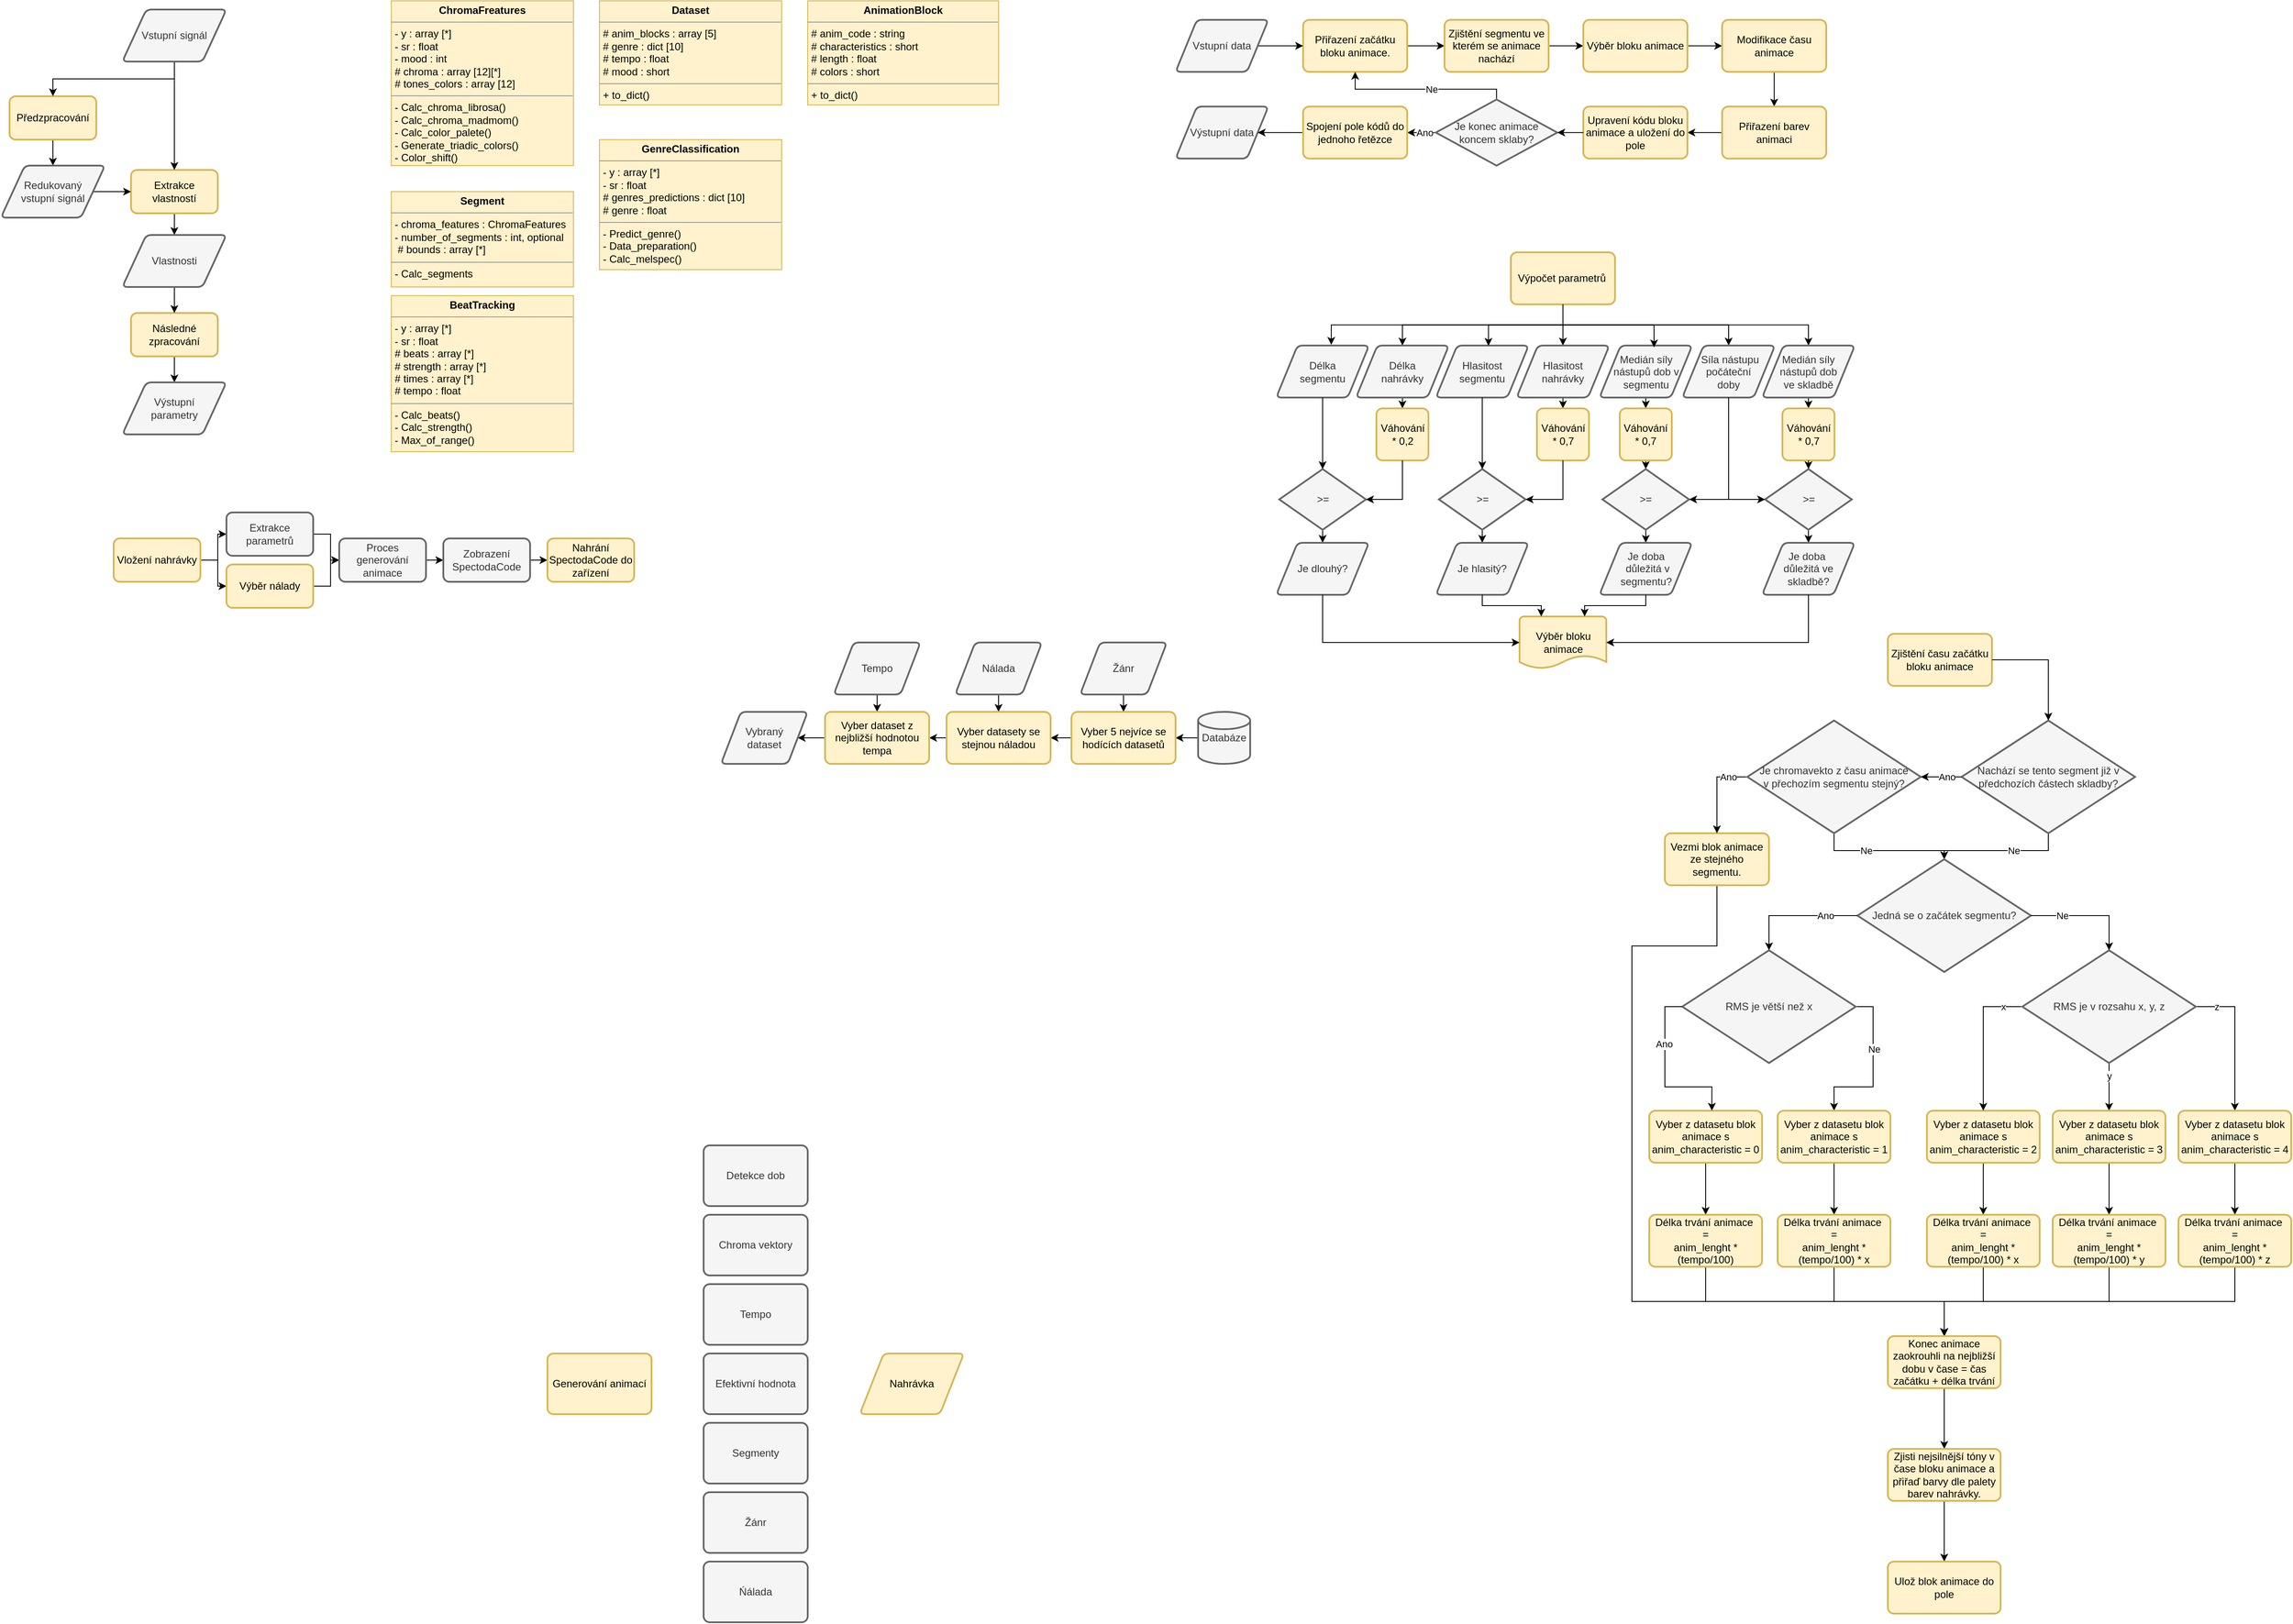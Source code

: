 <mxfile version="24.4.0" type="device">
  <diagram id="C5RBs43oDa-KdzZeNtuy" name="Page-1">
    <mxGraphModel dx="794" dy="492" grid="1" gridSize="10" guides="1" tooltips="1" connect="1" arrows="1" fold="1" page="0" pageScale="1" pageWidth="827" pageHeight="1169" math="0" shadow="0">
      <root>
        <mxCell id="WIyWlLk6GJQsqaUBKTNV-0" />
        <mxCell id="WIyWlLk6GJQsqaUBKTNV-1" parent="WIyWlLk6GJQsqaUBKTNV-0" />
        <mxCell id="-c9SQBp3aaIyiasQwJK6-0" value="&lt;p style=&quot;margin:0px;margin-top:4px;text-align:center;&quot;&gt;&lt;b&gt;Segment&lt;/b&gt;&lt;/p&gt;&lt;hr size=&quot;1&quot;&gt;&lt;p style=&quot;margin:0px;margin-left:4px;&quot;&gt;- chroma_features : ChromaFeatures&lt;/p&gt;&lt;p style=&quot;margin:0px;margin-left:4px;&quot;&gt;- number_of_segments : int, optional&lt;/p&gt;&lt;p style=&quot;margin:0px;margin-left:4px;&quot;&gt;&amp;nbsp;# bounds : array [*]&lt;/p&gt;&lt;hr size=&quot;1&quot;&gt;&lt;p style=&quot;margin:0px;margin-left:4px;&quot;&gt;- Calc_segments&amp;nbsp;&lt;/p&gt;" style="verticalAlign=top;align=left;overflow=fill;fontSize=12;fontFamily=Helvetica;html=1;whiteSpace=wrap;fillColor=#fff2cc;strokeColor=#d6b656;" parent="WIyWlLk6GJQsqaUBKTNV-1" vertex="1">
          <mxGeometry x="480" y="220" width="210" height="110" as="geometry" />
        </mxCell>
        <mxCell id="-c9SQBp3aaIyiasQwJK6-2" value="&lt;p style=&quot;margin:0px;margin-top:4px;text-align:center;&quot;&gt;&lt;b&gt;ChromaFreatures&lt;/b&gt;&lt;/p&gt;&lt;hr size=&quot;1&quot;&gt;&lt;p style=&quot;margin:0px;margin-left:4px;&quot;&gt;- y : array [*]&lt;/p&gt;&lt;p style=&quot;margin:0px;margin-left:4px;&quot;&gt;- sr : float&lt;/p&gt;&lt;p style=&quot;margin:0px;margin-left:4px;&quot;&gt;- mood : int&lt;/p&gt;&lt;p style=&quot;margin:0px;margin-left:4px;&quot;&gt;# chroma : array [12][*]&lt;/p&gt;&lt;p style=&quot;margin:0px;margin-left:4px;&quot;&gt;# tones_colors : array [12]&lt;/p&gt;&lt;hr size=&quot;1&quot;&gt;&lt;p style=&quot;margin:0px;margin-left:4px;&quot;&gt;- Calc_chroma_librosa()&lt;/p&gt;&lt;p style=&quot;margin:0px;margin-left:4px;&quot;&gt;- Calc_chroma_madmom()&lt;/p&gt;&lt;p style=&quot;margin:0px;margin-left:4px;&quot;&gt;- Calc_color_palete()&lt;/p&gt;&lt;p style=&quot;margin:0px;margin-left:4px;&quot;&gt;- Generate_triadic_colors(&lt;span style=&quot;background-color: initial;&quot;&gt;)&lt;/span&gt;&lt;/p&gt;&lt;p style=&quot;margin:0px;margin-left:4px;&quot;&gt;- Color_shift()&lt;/p&gt;" style="verticalAlign=top;align=left;overflow=fill;fontSize=12;fontFamily=Helvetica;html=1;whiteSpace=wrap;fillColor=#fff2cc;strokeColor=#d6b656;" parent="WIyWlLk6GJQsqaUBKTNV-1" vertex="1">
          <mxGeometry x="480" width="210" height="190" as="geometry" />
        </mxCell>
        <mxCell id="uv9Wkobzm_v6WN01AZGz-3" style="edgeStyle=orthogonalEdgeStyle;rounded=0;orthogonalLoop=1;jettySize=auto;html=1;exitX=1;exitY=0.5;exitDx=0;exitDy=0;entryX=0;entryY=0.5;entryDx=0;entryDy=0;" parent="WIyWlLk6GJQsqaUBKTNV-1" source="uv9Wkobzm_v6WN01AZGz-0" target="uv9Wkobzm_v6WN01AZGz-2" edge="1">
          <mxGeometry relative="1" as="geometry" />
        </mxCell>
        <mxCell id="uv9Wkobzm_v6WN01AZGz-4" style="edgeStyle=orthogonalEdgeStyle;rounded=0;orthogonalLoop=1;jettySize=auto;html=1;exitX=1;exitY=0.5;exitDx=0;exitDy=0;entryX=0;entryY=0.5;entryDx=0;entryDy=0;" parent="WIyWlLk6GJQsqaUBKTNV-1" source="uv9Wkobzm_v6WN01AZGz-0" target="uv9Wkobzm_v6WN01AZGz-1" edge="1">
          <mxGeometry relative="1" as="geometry" />
        </mxCell>
        <mxCell id="uv9Wkobzm_v6WN01AZGz-0" value="Vložení nahrávky" style="rounded=1;whiteSpace=wrap;html=1;absoluteArcSize=1;arcSize=14;strokeWidth=2;fillColor=#fff2cc;strokeColor=#d6b656;" parent="WIyWlLk6GJQsqaUBKTNV-1" vertex="1">
          <mxGeometry x="160" y="620" width="100" height="50" as="geometry" />
        </mxCell>
        <mxCell id="uv9Wkobzm_v6WN01AZGz-6" style="edgeStyle=orthogonalEdgeStyle;rounded=0;orthogonalLoop=1;jettySize=auto;html=1;exitX=1;exitY=0.5;exitDx=0;exitDy=0;" parent="WIyWlLk6GJQsqaUBKTNV-1" source="uv9Wkobzm_v6WN01AZGz-1" target="uv9Wkobzm_v6WN01AZGz-5" edge="1">
          <mxGeometry relative="1" as="geometry" />
        </mxCell>
        <mxCell id="uv9Wkobzm_v6WN01AZGz-1" value="Extrakce parametrů" style="rounded=1;whiteSpace=wrap;html=1;absoluteArcSize=1;arcSize=14;strokeWidth=2;fillColor=#f5f5f5;strokeColor=#666666;fontColor=#333333;" parent="WIyWlLk6GJQsqaUBKTNV-1" vertex="1">
          <mxGeometry x="290" y="590" width="100" height="50" as="geometry" />
        </mxCell>
        <mxCell id="uv9Wkobzm_v6WN01AZGz-7" style="edgeStyle=orthogonalEdgeStyle;rounded=0;orthogonalLoop=1;jettySize=auto;html=1;exitX=1;exitY=0.5;exitDx=0;exitDy=0;entryX=0;entryY=0.5;entryDx=0;entryDy=0;" parent="WIyWlLk6GJQsqaUBKTNV-1" source="uv9Wkobzm_v6WN01AZGz-2" target="uv9Wkobzm_v6WN01AZGz-5" edge="1">
          <mxGeometry relative="1" as="geometry" />
        </mxCell>
        <mxCell id="uv9Wkobzm_v6WN01AZGz-2" value="Výběr nálady" style="rounded=1;whiteSpace=wrap;html=1;absoluteArcSize=1;arcSize=14;strokeWidth=2;fillColor=#fff2cc;strokeColor=#d6b656;" parent="WIyWlLk6GJQsqaUBKTNV-1" vertex="1">
          <mxGeometry x="290" y="650" width="100" height="50" as="geometry" />
        </mxCell>
        <mxCell id="uv9Wkobzm_v6WN01AZGz-9" style="edgeStyle=orthogonalEdgeStyle;rounded=0;orthogonalLoop=1;jettySize=auto;html=1;exitX=1;exitY=0.5;exitDx=0;exitDy=0;entryX=0;entryY=0.5;entryDx=0;entryDy=0;" parent="WIyWlLk6GJQsqaUBKTNV-1" source="uv9Wkobzm_v6WN01AZGz-5" target="uv9Wkobzm_v6WN01AZGz-8" edge="1">
          <mxGeometry relative="1" as="geometry" />
        </mxCell>
        <mxCell id="uv9Wkobzm_v6WN01AZGz-5" value="Proces generování animace" style="rounded=1;whiteSpace=wrap;html=1;absoluteArcSize=1;arcSize=14;strokeWidth=2;fillColor=#f5f5f5;strokeColor=#666666;fontColor=#333333;" parent="WIyWlLk6GJQsqaUBKTNV-1" vertex="1">
          <mxGeometry x="420" y="620" width="100" height="50" as="geometry" />
        </mxCell>
        <mxCell id="uv9Wkobzm_v6WN01AZGz-11" style="edgeStyle=orthogonalEdgeStyle;rounded=0;orthogonalLoop=1;jettySize=auto;html=1;exitX=1;exitY=0.5;exitDx=0;exitDy=0;entryX=0;entryY=0.5;entryDx=0;entryDy=0;" parent="WIyWlLk6GJQsqaUBKTNV-1" source="uv9Wkobzm_v6WN01AZGz-8" target="uv9Wkobzm_v6WN01AZGz-10" edge="1">
          <mxGeometry relative="1" as="geometry" />
        </mxCell>
        <mxCell id="uv9Wkobzm_v6WN01AZGz-8" value="Zobrazení SpectodaCode" style="rounded=1;whiteSpace=wrap;html=1;absoluteArcSize=1;arcSize=14;strokeWidth=2;fillColor=#f5f5f5;strokeColor=#666666;fontColor=#333333;" parent="WIyWlLk6GJQsqaUBKTNV-1" vertex="1">
          <mxGeometry x="540" y="620" width="100" height="50" as="geometry" />
        </mxCell>
        <mxCell id="uv9Wkobzm_v6WN01AZGz-10" value="Nahrání SpectodaCode do zařízení" style="rounded=1;whiteSpace=wrap;html=1;absoluteArcSize=1;arcSize=14;strokeWidth=2;fillColor=#fff2cc;strokeColor=#d6b656;" parent="WIyWlLk6GJQsqaUBKTNV-1" vertex="1">
          <mxGeometry x="660" y="620" width="100" height="50" as="geometry" />
        </mxCell>
        <mxCell id="RvzzOxCwAiSEiX8g-Vob-5" style="edgeStyle=orthogonalEdgeStyle;rounded=0;orthogonalLoop=1;jettySize=auto;html=1;exitX=0.5;exitY=1;exitDx=0;exitDy=0;entryX=0.5;entryY=0;entryDx=0;entryDy=0;" parent="WIyWlLk6GJQsqaUBKTNV-1" source="RvzzOxCwAiSEiX8g-Vob-0" target="RvzzOxCwAiSEiX8g-Vob-4" edge="1">
          <mxGeometry relative="1" as="geometry" />
        </mxCell>
        <mxCell id="RvzzOxCwAiSEiX8g-Vob-0" value="Nálada" style="shape=parallelogram;html=1;strokeWidth=2;perimeter=parallelogramPerimeter;whiteSpace=wrap;rounded=1;arcSize=12;size=0.23;fillColor=#f5f5f5;strokeColor=#666666;fontColor=#333333;" parent="WIyWlLk6GJQsqaUBKTNV-1" vertex="1">
          <mxGeometry x="1130" y="740" width="100" height="60" as="geometry" />
        </mxCell>
        <mxCell id="RvzzOxCwAiSEiX8g-Vob-6" style="edgeStyle=orthogonalEdgeStyle;rounded=0;orthogonalLoop=1;jettySize=auto;html=1;exitX=0.5;exitY=1;exitDx=0;exitDy=0;entryX=0.5;entryY=0;entryDx=0;entryDy=0;" parent="WIyWlLk6GJQsqaUBKTNV-1" source="RvzzOxCwAiSEiX8g-Vob-1" target="RvzzOxCwAiSEiX8g-Vob-3" edge="1">
          <mxGeometry relative="1" as="geometry" />
        </mxCell>
        <mxCell id="RvzzOxCwAiSEiX8g-Vob-1" value="Žánr" style="shape=parallelogram;html=1;strokeWidth=2;perimeter=parallelogramPerimeter;whiteSpace=wrap;rounded=1;arcSize=12;size=0.23;fillColor=#f5f5f5;strokeColor=#666666;fontColor=#333333;" parent="WIyWlLk6GJQsqaUBKTNV-1" vertex="1">
          <mxGeometry x="1274" y="740" width="100" height="60" as="geometry" />
        </mxCell>
        <mxCell id="RvzzOxCwAiSEiX8g-Vob-7" style="edgeStyle=orthogonalEdgeStyle;rounded=0;orthogonalLoop=1;jettySize=auto;html=1;exitX=0;exitY=0.5;exitDx=0;exitDy=0;exitPerimeter=0;entryX=1;entryY=0.5;entryDx=0;entryDy=0;" parent="WIyWlLk6GJQsqaUBKTNV-1" source="RvzzOxCwAiSEiX8g-Vob-2" target="RvzzOxCwAiSEiX8g-Vob-3" edge="1">
          <mxGeometry relative="1" as="geometry" />
        </mxCell>
        <mxCell id="RvzzOxCwAiSEiX8g-Vob-2" value="Databáze&lt;br&gt;" style="strokeWidth=2;html=1;shape=mxgraph.flowchart.database;whiteSpace=wrap;fillColor=#f5f5f5;fontColor=#333333;strokeColor=#666666;" parent="WIyWlLk6GJQsqaUBKTNV-1" vertex="1">
          <mxGeometry x="1410" y="820" width="60" height="60" as="geometry" />
        </mxCell>
        <mxCell id="RvzzOxCwAiSEiX8g-Vob-8" style="edgeStyle=orthogonalEdgeStyle;rounded=0;orthogonalLoop=1;jettySize=auto;html=1;exitX=0;exitY=0.5;exitDx=0;exitDy=0;entryX=1;entryY=0.5;entryDx=0;entryDy=0;" parent="WIyWlLk6GJQsqaUBKTNV-1" source="RvzzOxCwAiSEiX8g-Vob-3" target="RvzzOxCwAiSEiX8g-Vob-4" edge="1">
          <mxGeometry relative="1" as="geometry" />
        </mxCell>
        <mxCell id="RvzzOxCwAiSEiX8g-Vob-3" value="Vyber 5 nejvíce se hodících datasetů" style="rounded=1;whiteSpace=wrap;html=1;absoluteArcSize=1;arcSize=14;strokeWidth=2;fillColor=#fff2cc;strokeColor=#d6b656;" parent="WIyWlLk6GJQsqaUBKTNV-1" vertex="1">
          <mxGeometry x="1264" y="820" width="120" height="60" as="geometry" />
        </mxCell>
        <mxCell id="RvzzOxCwAiSEiX8g-Vob-12" style="edgeStyle=orthogonalEdgeStyle;rounded=0;orthogonalLoop=1;jettySize=auto;html=1;exitX=0;exitY=0.5;exitDx=0;exitDy=0;entryX=1;entryY=0.5;entryDx=0;entryDy=0;" parent="WIyWlLk6GJQsqaUBKTNV-1" source="RvzzOxCwAiSEiX8g-Vob-4" target="RvzzOxCwAiSEiX8g-Vob-10" edge="1">
          <mxGeometry relative="1" as="geometry" />
        </mxCell>
        <mxCell id="RvzzOxCwAiSEiX8g-Vob-4" value="Vyber datasety se stejnou náladou" style="rounded=1;whiteSpace=wrap;html=1;absoluteArcSize=1;arcSize=14;strokeWidth=2;fillColor=#fff2cc;strokeColor=#d6b656;" parent="WIyWlLk6GJQsqaUBKTNV-1" vertex="1">
          <mxGeometry x="1120" y="820" width="120" height="60" as="geometry" />
        </mxCell>
        <mxCell id="RvzzOxCwAiSEiX8g-Vob-11" style="edgeStyle=orthogonalEdgeStyle;rounded=0;orthogonalLoop=1;jettySize=auto;html=1;exitX=0.5;exitY=1;exitDx=0;exitDy=0;entryX=0.5;entryY=0;entryDx=0;entryDy=0;" parent="WIyWlLk6GJQsqaUBKTNV-1" source="RvzzOxCwAiSEiX8g-Vob-9" target="RvzzOxCwAiSEiX8g-Vob-10" edge="1">
          <mxGeometry relative="1" as="geometry" />
        </mxCell>
        <mxCell id="RvzzOxCwAiSEiX8g-Vob-9" value="Tempo" style="shape=parallelogram;html=1;strokeWidth=2;perimeter=parallelogramPerimeter;whiteSpace=wrap;rounded=1;arcSize=12;size=0.23;fillColor=#f5f5f5;strokeColor=#666666;fontColor=#333333;" parent="WIyWlLk6GJQsqaUBKTNV-1" vertex="1">
          <mxGeometry x="990" y="740" width="100" height="60" as="geometry" />
        </mxCell>
        <mxCell id="RvzzOxCwAiSEiX8g-Vob-14" style="edgeStyle=orthogonalEdgeStyle;rounded=0;orthogonalLoop=1;jettySize=auto;html=1;exitX=0;exitY=0.5;exitDx=0;exitDy=0;entryX=1;entryY=0.5;entryDx=0;entryDy=0;" parent="WIyWlLk6GJQsqaUBKTNV-1" source="RvzzOxCwAiSEiX8g-Vob-10" target="RvzzOxCwAiSEiX8g-Vob-13" edge="1">
          <mxGeometry relative="1" as="geometry" />
        </mxCell>
        <mxCell id="RvzzOxCwAiSEiX8g-Vob-10" value="Vyber dataset z nejbližší hodnotou tempa" style="rounded=1;whiteSpace=wrap;html=1;absoluteArcSize=1;arcSize=14;strokeWidth=2;fillColor=#fff2cc;strokeColor=#d6b656;" parent="WIyWlLk6GJQsqaUBKTNV-1" vertex="1">
          <mxGeometry x="980" y="820" width="120" height="60" as="geometry" />
        </mxCell>
        <mxCell id="RvzzOxCwAiSEiX8g-Vob-13" value="Vybraný&lt;br&gt;dataset" style="shape=parallelogram;html=1;strokeWidth=2;perimeter=parallelogramPerimeter;whiteSpace=wrap;rounded=1;arcSize=12;size=0.23;fillColor=#f5f5f5;fontColor=#333333;strokeColor=#666666;" parent="WIyWlLk6GJQsqaUBKTNV-1" vertex="1">
          <mxGeometry x="860" y="820" width="100" height="60" as="geometry" />
        </mxCell>
        <mxCell id="RvzzOxCwAiSEiX8g-Vob-15" value="Zjištění času začátku bloku animace" style="rounded=1;whiteSpace=wrap;html=1;absoluteArcSize=1;arcSize=14;strokeWidth=2;fillColor=#fff2cc;strokeColor=#d6b656;" parent="WIyWlLk6GJQsqaUBKTNV-1" vertex="1">
          <mxGeometry x="2205" y="730" width="120" height="60" as="geometry" />
        </mxCell>
        <mxCell id="RvzzOxCwAiSEiX8g-Vob-33" style="edgeStyle=orthogonalEdgeStyle;rounded=0;orthogonalLoop=1;jettySize=auto;html=1;exitX=0.5;exitY=1;exitDx=0;exitDy=0;exitPerimeter=0;entryX=0.5;entryY=0;entryDx=0;entryDy=0;entryPerimeter=0;" parent="WIyWlLk6GJQsqaUBKTNV-1" source="RvzzOxCwAiSEiX8g-Vob-17" target="RvzzOxCwAiSEiX8g-Vob-36" edge="1">
          <mxGeometry relative="1" as="geometry">
            <mxPoint x="2410" y="1030" as="targetPoint" />
          </mxGeometry>
        </mxCell>
        <mxCell id="RvzzOxCwAiSEiX8g-Vob-34" value="Ne" style="edgeLabel;html=1;align=center;verticalAlign=middle;resizable=0;points=[];" parent="RvzzOxCwAiSEiX8g-Vob-33" vertex="1" connectable="0">
          <mxGeometry x="-0.043" relative="1" as="geometry">
            <mxPoint x="12" as="offset" />
          </mxGeometry>
        </mxCell>
        <mxCell id="RvzzOxCwAiSEiX8g-Vob-17" value="Nachází se tento segment již v předchozích částech skladby?" style="strokeWidth=2;html=1;shape=mxgraph.flowchart.decision;whiteSpace=wrap;fillColor=#f5f5f5;fontColor=#333333;strokeColor=#666666;" parent="WIyWlLk6GJQsqaUBKTNV-1" vertex="1">
          <mxGeometry x="2290" y="830" width="200" height="130" as="geometry" />
        </mxCell>
        <mxCell id="RvzzOxCwAiSEiX8g-Vob-73" style="edgeStyle=orthogonalEdgeStyle;rounded=0;orthogonalLoop=1;jettySize=auto;html=1;exitX=0;exitY=0.5;exitDx=0;exitDy=0;entryX=0.5;entryY=0;entryDx=0;entryDy=0;" parent="WIyWlLk6GJQsqaUBKTNV-1" source="RvzzOxCwAiSEiX8g-Vob-21" target="RvzzOxCwAiSEiX8g-Vob-70" edge="1">
          <mxGeometry relative="1" as="geometry">
            <mxPoint x="1870" y="1510" as="targetPoint" />
            <Array as="points">
              <mxPoint x="2008" y="990" />
              <mxPoint x="2008" y="1090" />
              <mxPoint x="1910" y="1090" />
              <mxPoint x="1910" y="1500" />
              <mxPoint x="2270" y="1500" />
            </Array>
          </mxGeometry>
        </mxCell>
        <mxCell id="RvzzOxCwAiSEiX8g-Vob-21" value="Vezmi blok animace ze stejného segmentu." style="rounded=1;whiteSpace=wrap;html=1;absoluteArcSize=1;arcSize=14;strokeWidth=2;fillColor=#fff2cc;strokeColor=#d6b656;" parent="WIyWlLk6GJQsqaUBKTNV-1" vertex="1">
          <mxGeometry x="1948" y="960" width="120" height="60" as="geometry" />
        </mxCell>
        <mxCell id="RvzzOxCwAiSEiX8g-Vob-27" style="edgeStyle=orthogonalEdgeStyle;rounded=0;orthogonalLoop=1;jettySize=auto;html=1;exitX=0;exitY=0.5;exitDx=0;exitDy=0;exitPerimeter=0;" parent="WIyWlLk6GJQsqaUBKTNV-1" source="RvzzOxCwAiSEiX8g-Vob-23" target="RvzzOxCwAiSEiX8g-Vob-21" edge="1">
          <mxGeometry relative="1" as="geometry" />
        </mxCell>
        <mxCell id="RvzzOxCwAiSEiX8g-Vob-28" value="Ano" style="edgeLabel;html=1;align=center;verticalAlign=middle;resizable=0;points=[];" parent="RvzzOxCwAiSEiX8g-Vob-27" vertex="1" connectable="0">
          <mxGeometry x="-0.552" y="-2" relative="1" as="geometry">
            <mxPoint y="2" as="offset" />
          </mxGeometry>
        </mxCell>
        <mxCell id="RvzzOxCwAiSEiX8g-Vob-30" style="edgeStyle=orthogonalEdgeStyle;rounded=0;orthogonalLoop=1;jettySize=auto;html=1;exitX=0.5;exitY=1;exitDx=0;exitDy=0;exitPerimeter=0;entryX=0.5;entryY=0;entryDx=0;entryDy=0;entryPerimeter=0;" parent="WIyWlLk6GJQsqaUBKTNV-1" source="RvzzOxCwAiSEiX8g-Vob-23" target="RvzzOxCwAiSEiX8g-Vob-36" edge="1">
          <mxGeometry relative="1" as="geometry">
            <mxPoint x="2140" y="1030" as="targetPoint" />
            <Array as="points">
              <mxPoint x="2143" y="980" />
              <mxPoint x="2270" y="980" />
            </Array>
          </mxGeometry>
        </mxCell>
        <mxCell id="RvzzOxCwAiSEiX8g-Vob-31" value="Ne" style="edgeLabel;html=1;align=center;verticalAlign=middle;resizable=0;points=[];" parent="RvzzOxCwAiSEiX8g-Vob-30" vertex="1" connectable="0">
          <mxGeometry x="-0.174" y="-3" relative="1" as="geometry">
            <mxPoint x="-8" y="-3" as="offset" />
          </mxGeometry>
        </mxCell>
        <mxCell id="RvzzOxCwAiSEiX8g-Vob-23" value="Je chromavekto z času animace&lt;br&gt;v přechozím segmentu stejný?" style="strokeWidth=2;html=1;shape=mxgraph.flowchart.decision;whiteSpace=wrap;fillColor=#f5f5f5;fontColor=#333333;strokeColor=#666666;" parent="WIyWlLk6GJQsqaUBKTNV-1" vertex="1">
          <mxGeometry x="2043" y="830" width="200" height="130" as="geometry" />
        </mxCell>
        <mxCell id="RvzzOxCwAiSEiX8g-Vob-24" style="edgeStyle=orthogonalEdgeStyle;rounded=0;orthogonalLoop=1;jettySize=auto;html=1;exitX=0;exitY=0.5;exitDx=0;exitDy=0;exitPerimeter=0;entryX=1;entryY=0.5;entryDx=0;entryDy=0;entryPerimeter=0;" parent="WIyWlLk6GJQsqaUBKTNV-1" source="RvzzOxCwAiSEiX8g-Vob-17" target="RvzzOxCwAiSEiX8g-Vob-23" edge="1">
          <mxGeometry relative="1" as="geometry" />
        </mxCell>
        <mxCell id="RvzzOxCwAiSEiX8g-Vob-25" value="Ano" style="edgeLabel;html=1;align=center;verticalAlign=middle;resizable=0;points=[];" parent="RvzzOxCwAiSEiX8g-Vob-24" vertex="1" connectable="0">
          <mxGeometry x="0.167" y="-2" relative="1" as="geometry">
            <mxPoint x="10" y="2" as="offset" />
          </mxGeometry>
        </mxCell>
        <mxCell id="RvzzOxCwAiSEiX8g-Vob-36" value="Jedná se o začátek segmentu?" style="strokeWidth=2;html=1;shape=mxgraph.flowchart.decision;whiteSpace=wrap;fillColor=#f5f5f5;fontColor=#333333;strokeColor=#666666;" parent="WIyWlLk6GJQsqaUBKTNV-1" vertex="1">
          <mxGeometry x="2170" y="990" width="200" height="130" as="geometry" />
        </mxCell>
        <mxCell id="RvzzOxCwAiSEiX8g-Vob-82" style="edgeStyle=orthogonalEdgeStyle;rounded=0;orthogonalLoop=1;jettySize=auto;html=1;exitX=0.5;exitY=1;exitDx=0;exitDy=0;" parent="WIyWlLk6GJQsqaUBKTNV-1" source="RvzzOxCwAiSEiX8g-Vob-38" target="RvzzOxCwAiSEiX8g-Vob-64" edge="1">
          <mxGeometry relative="1" as="geometry" />
        </mxCell>
        <mxCell id="RvzzOxCwAiSEiX8g-Vob-38" value="Vyber z datasetu blok animace s anim_characteristic = 0" style="rounded=1;whiteSpace=wrap;html=1;absoluteArcSize=1;arcSize=14;strokeWidth=2;fillColor=#fff2cc;strokeColor=#d6b656;" parent="WIyWlLk6GJQsqaUBKTNV-1" vertex="1">
          <mxGeometry x="1930" y="1280" width="130" height="60" as="geometry" />
        </mxCell>
        <mxCell id="RvzzOxCwAiSEiX8g-Vob-84" style="edgeStyle=orthogonalEdgeStyle;rounded=0;orthogonalLoop=1;jettySize=auto;html=1;exitX=0.5;exitY=1;exitDx=0;exitDy=0;entryX=0.5;entryY=0;entryDx=0;entryDy=0;" parent="WIyWlLk6GJQsqaUBKTNV-1" source="RvzzOxCwAiSEiX8g-Vob-42" target="RvzzOxCwAiSEiX8g-Vob-67" edge="1">
          <mxGeometry relative="1" as="geometry" />
        </mxCell>
        <mxCell id="RvzzOxCwAiSEiX8g-Vob-42" value="Vyber z datasetu blok animace s anim_characteristic = 2" style="rounded=1;whiteSpace=wrap;html=1;absoluteArcSize=1;arcSize=14;strokeWidth=2;fillColor=#fff2cc;strokeColor=#d6b656;" parent="WIyWlLk6GJQsqaUBKTNV-1" vertex="1">
          <mxGeometry x="2250" y="1280" width="130" height="60" as="geometry" />
        </mxCell>
        <mxCell id="RvzzOxCwAiSEiX8g-Vob-47" value="" style="edgeStyle=orthogonalEdgeStyle;rounded=0;orthogonalLoop=1;jettySize=auto;html=1;exitX=0;exitY=0.5;exitDx=0;exitDy=0;exitPerimeter=0;entryX=0.5;entryY=0;entryDx=0;entryDy=0;" parent="WIyWlLk6GJQsqaUBKTNV-1" source="RvzzOxCwAiSEiX8g-Vob-44" target="RvzzOxCwAiSEiX8g-Vob-42" edge="1">
          <mxGeometry relative="1" as="geometry">
            <mxPoint x="2580" y="1170" as="targetPoint" />
          </mxGeometry>
        </mxCell>
        <mxCell id="RvzzOxCwAiSEiX8g-Vob-49" value="x" style="edgeLabel;html=1;align=center;verticalAlign=middle;resizable=0;points=[];" parent="RvzzOxCwAiSEiX8g-Vob-47" vertex="1" connectable="0">
          <mxGeometry x="-0.75" y="-2" relative="1" as="geometry">
            <mxPoint x="-2" y="2" as="offset" />
          </mxGeometry>
        </mxCell>
        <mxCell id="RvzzOxCwAiSEiX8g-Vob-50" style="edgeStyle=orthogonalEdgeStyle;rounded=0;orthogonalLoop=1;jettySize=auto;html=1;exitX=1;exitY=0.5;exitDx=0;exitDy=0;exitPerimeter=0;entryX=0.5;entryY=0;entryDx=0;entryDy=0;" parent="WIyWlLk6GJQsqaUBKTNV-1" source="RvzzOxCwAiSEiX8g-Vob-44" target="RvzzOxCwAiSEiX8g-Vob-48" edge="1">
          <mxGeometry relative="1" as="geometry" />
        </mxCell>
        <mxCell id="RvzzOxCwAiSEiX8g-Vob-51" value="z" style="edgeLabel;html=1;align=center;verticalAlign=middle;resizable=0;points=[];" parent="RvzzOxCwAiSEiX8g-Vob-50" vertex="1" connectable="0">
          <mxGeometry x="-0.71" y="-1" relative="1" as="geometry">
            <mxPoint y="-1" as="offset" />
          </mxGeometry>
        </mxCell>
        <mxCell id="RvzzOxCwAiSEiX8g-Vob-62" style="edgeStyle=orthogonalEdgeStyle;rounded=0;orthogonalLoop=1;jettySize=auto;html=1;exitX=0.5;exitY=1;exitDx=0;exitDy=0;exitPerimeter=0;entryX=0.5;entryY=0;entryDx=0;entryDy=0;" parent="WIyWlLk6GJQsqaUBKTNV-1" source="RvzzOxCwAiSEiX8g-Vob-44" target="RvzzOxCwAiSEiX8g-Vob-58" edge="1">
          <mxGeometry relative="1" as="geometry" />
        </mxCell>
        <mxCell id="RvzzOxCwAiSEiX8g-Vob-63" value="y" style="edgeLabel;html=1;align=center;verticalAlign=middle;resizable=0;points=[];" parent="RvzzOxCwAiSEiX8g-Vob-62" vertex="1" connectable="0">
          <mxGeometry x="-0.458" y="-1" relative="1" as="geometry">
            <mxPoint x="1" as="offset" />
          </mxGeometry>
        </mxCell>
        <mxCell id="RvzzOxCwAiSEiX8g-Vob-44" value="RMS je v rozsahu x, y, z" style="strokeWidth=2;html=1;shape=mxgraph.flowchart.decision;whiteSpace=wrap;fillColor=#f5f5f5;fontColor=#333333;strokeColor=#666666;" parent="WIyWlLk6GJQsqaUBKTNV-1" vertex="1">
          <mxGeometry x="2360" y="1095" width="200" height="130" as="geometry" />
        </mxCell>
        <mxCell id="RvzzOxCwAiSEiX8g-Vob-45" style="edgeStyle=orthogonalEdgeStyle;rounded=0;orthogonalLoop=1;jettySize=auto;html=1;exitX=1;exitY=0.5;exitDx=0;exitDy=0;exitPerimeter=0;entryX=0.5;entryY=0;entryDx=0;entryDy=0;entryPerimeter=0;" parent="WIyWlLk6GJQsqaUBKTNV-1" source="RvzzOxCwAiSEiX8g-Vob-36" target="RvzzOxCwAiSEiX8g-Vob-44" edge="1">
          <mxGeometry relative="1" as="geometry" />
        </mxCell>
        <mxCell id="RvzzOxCwAiSEiX8g-Vob-46" value="Ne" style="edgeLabel;html=1;align=center;verticalAlign=middle;resizable=0;points=[];" parent="RvzzOxCwAiSEiX8g-Vob-45" vertex="1" connectable="0">
          <mxGeometry x="-0.538" y="1" relative="1" as="geometry">
            <mxPoint x="6" y="1" as="offset" />
          </mxGeometry>
        </mxCell>
        <mxCell id="RvzzOxCwAiSEiX8g-Vob-86" style="edgeStyle=orthogonalEdgeStyle;rounded=0;orthogonalLoop=1;jettySize=auto;html=1;exitX=0.5;exitY=1;exitDx=0;exitDy=0;entryX=0.5;entryY=0;entryDx=0;entryDy=0;" parent="WIyWlLk6GJQsqaUBKTNV-1" source="RvzzOxCwAiSEiX8g-Vob-48" target="RvzzOxCwAiSEiX8g-Vob-69" edge="1">
          <mxGeometry relative="1" as="geometry" />
        </mxCell>
        <mxCell id="RvzzOxCwAiSEiX8g-Vob-48" value="Vyber z datasetu blok animace s anim_characteristic = 4" style="rounded=1;whiteSpace=wrap;html=1;absoluteArcSize=1;arcSize=14;strokeWidth=2;fillColor=#fff2cc;strokeColor=#d6b656;" parent="WIyWlLk6GJQsqaUBKTNV-1" vertex="1">
          <mxGeometry x="2540" y="1280" width="130" height="60" as="geometry" />
        </mxCell>
        <mxCell id="RvzzOxCwAiSEiX8g-Vob-57" style="edgeStyle=orthogonalEdgeStyle;rounded=0;orthogonalLoop=1;jettySize=auto;html=1;exitX=1;exitY=0.5;exitDx=0;exitDy=0;exitPerimeter=0;entryX=0.5;entryY=0;entryDx=0;entryDy=0;" parent="WIyWlLk6GJQsqaUBKTNV-1" source="RvzzOxCwAiSEiX8g-Vob-52" target="RvzzOxCwAiSEiX8g-Vob-55" edge="1">
          <mxGeometry relative="1" as="geometry" />
        </mxCell>
        <mxCell id="RvzzOxCwAiSEiX8g-Vob-79" value="Ne" style="edgeLabel;html=1;align=center;verticalAlign=middle;resizable=0;points=[];" parent="RvzzOxCwAiSEiX8g-Vob-57" vertex="1" connectable="0">
          <mxGeometry x="-0.26" y="1" relative="1" as="geometry">
            <mxPoint as="offset" />
          </mxGeometry>
        </mxCell>
        <mxCell id="RvzzOxCwAiSEiX8g-Vob-52" value="RMS je větší než x" style="strokeWidth=2;html=1;shape=mxgraph.flowchart.decision;whiteSpace=wrap;fillColor=#f5f5f5;fontColor=#333333;strokeColor=#666666;" parent="WIyWlLk6GJQsqaUBKTNV-1" vertex="1">
          <mxGeometry x="1968" y="1095" width="200" height="130" as="geometry" />
        </mxCell>
        <mxCell id="RvzzOxCwAiSEiX8g-Vob-53" style="edgeStyle=orthogonalEdgeStyle;rounded=0;orthogonalLoop=1;jettySize=auto;html=1;exitX=0;exitY=0.5;exitDx=0;exitDy=0;exitPerimeter=0;entryX=0.5;entryY=0;entryDx=0;entryDy=0;entryPerimeter=0;" parent="WIyWlLk6GJQsqaUBKTNV-1" source="RvzzOxCwAiSEiX8g-Vob-36" target="RvzzOxCwAiSEiX8g-Vob-52" edge="1">
          <mxGeometry relative="1" as="geometry" />
        </mxCell>
        <mxCell id="RvzzOxCwAiSEiX8g-Vob-54" value="Ano" style="edgeLabel;html=1;align=center;verticalAlign=middle;resizable=0;points=[];" parent="RvzzOxCwAiSEiX8g-Vob-53" vertex="1" connectable="0">
          <mxGeometry x="-0.577" y="-3" relative="1" as="geometry">
            <mxPoint x="-7" y="3" as="offset" />
          </mxGeometry>
        </mxCell>
        <mxCell id="RvzzOxCwAiSEiX8g-Vob-83" style="edgeStyle=orthogonalEdgeStyle;rounded=0;orthogonalLoop=1;jettySize=auto;html=1;exitX=0.5;exitY=1;exitDx=0;exitDy=0;entryX=0.5;entryY=0;entryDx=0;entryDy=0;" parent="WIyWlLk6GJQsqaUBKTNV-1" source="RvzzOxCwAiSEiX8g-Vob-55" target="RvzzOxCwAiSEiX8g-Vob-65" edge="1">
          <mxGeometry relative="1" as="geometry" />
        </mxCell>
        <mxCell id="RvzzOxCwAiSEiX8g-Vob-55" value="Vyber z datasetu blok animace s anim_characteristic = 1" style="rounded=1;whiteSpace=wrap;html=1;absoluteArcSize=1;arcSize=14;strokeWidth=2;fillColor=#fff2cc;strokeColor=#d6b656;" parent="WIyWlLk6GJQsqaUBKTNV-1" vertex="1">
          <mxGeometry x="2078" y="1280" width="130" height="60" as="geometry" />
        </mxCell>
        <mxCell id="RvzzOxCwAiSEiX8g-Vob-56" style="edgeStyle=orthogonalEdgeStyle;rounded=0;orthogonalLoop=1;jettySize=auto;html=1;exitX=0;exitY=0.5;exitDx=0;exitDy=0;exitPerimeter=0;entryX=0.555;entryY=-0.001;entryDx=0;entryDy=0;entryPerimeter=0;" parent="WIyWlLk6GJQsqaUBKTNV-1" source="RvzzOxCwAiSEiX8g-Vob-52" target="RvzzOxCwAiSEiX8g-Vob-38" edge="1">
          <mxGeometry relative="1" as="geometry" />
        </mxCell>
        <mxCell id="RvzzOxCwAiSEiX8g-Vob-78" value="Ano" style="edgeLabel;html=1;align=center;verticalAlign=middle;resizable=0;points=[];" parent="RvzzOxCwAiSEiX8g-Vob-56" vertex="1" connectable="0">
          <mxGeometry x="-0.358" y="-1" relative="1" as="geometry">
            <mxPoint as="offset" />
          </mxGeometry>
        </mxCell>
        <mxCell id="RvzzOxCwAiSEiX8g-Vob-85" style="edgeStyle=orthogonalEdgeStyle;rounded=0;orthogonalLoop=1;jettySize=auto;html=1;exitX=0.5;exitY=1;exitDx=0;exitDy=0;entryX=0.5;entryY=0;entryDx=0;entryDy=0;" parent="WIyWlLk6GJQsqaUBKTNV-1" source="RvzzOxCwAiSEiX8g-Vob-58" target="RvzzOxCwAiSEiX8g-Vob-68" edge="1">
          <mxGeometry relative="1" as="geometry" />
        </mxCell>
        <mxCell id="RvzzOxCwAiSEiX8g-Vob-58" value="Vyber z datasetu blok animace s anim_characteristic = 3" style="rounded=1;whiteSpace=wrap;html=1;absoluteArcSize=1;arcSize=14;strokeWidth=2;fillColor=#fff2cc;strokeColor=#d6b656;" parent="WIyWlLk6GJQsqaUBKTNV-1" vertex="1">
          <mxGeometry x="2395" y="1280" width="130" height="60" as="geometry" />
        </mxCell>
        <mxCell id="RvzzOxCwAiSEiX8g-Vob-71" style="edgeStyle=orthogonalEdgeStyle;rounded=0;orthogonalLoop=1;jettySize=auto;html=1;exitX=0.5;exitY=1;exitDx=0;exitDy=0;" parent="WIyWlLk6GJQsqaUBKTNV-1" source="RvzzOxCwAiSEiX8g-Vob-64" target="RvzzOxCwAiSEiX8g-Vob-70" edge="1">
          <mxGeometry relative="1" as="geometry" />
        </mxCell>
        <mxCell id="RvzzOxCwAiSEiX8g-Vob-64" value="Délka trvání animace&amp;nbsp;&lt;br&gt;=&lt;br&gt;anim_lenght * (tempo/100)" style="rounded=1;whiteSpace=wrap;html=1;absoluteArcSize=1;arcSize=14;strokeWidth=2;fillColor=#fff2cc;strokeColor=#d6b656;" parent="WIyWlLk6GJQsqaUBKTNV-1" vertex="1">
          <mxGeometry x="1930" y="1400" width="130" height="60" as="geometry" />
        </mxCell>
        <mxCell id="RvzzOxCwAiSEiX8g-Vob-72" style="edgeStyle=orthogonalEdgeStyle;rounded=0;orthogonalLoop=1;jettySize=auto;html=1;exitX=0.5;exitY=1;exitDx=0;exitDy=0;entryX=0.5;entryY=0;entryDx=0;entryDy=0;" parent="WIyWlLk6GJQsqaUBKTNV-1" source="RvzzOxCwAiSEiX8g-Vob-65" target="RvzzOxCwAiSEiX8g-Vob-70" edge="1">
          <mxGeometry relative="1" as="geometry" />
        </mxCell>
        <mxCell id="RvzzOxCwAiSEiX8g-Vob-65" value="Délka&amp;nbsp;trvání animace&amp;nbsp;&lt;br&gt;=&lt;br&gt;anim_lenght * (tempo/100) * x" style="rounded=1;whiteSpace=wrap;html=1;absoluteArcSize=1;arcSize=14;strokeWidth=2;fillColor=#fff2cc;strokeColor=#d6b656;" parent="WIyWlLk6GJQsqaUBKTNV-1" vertex="1">
          <mxGeometry x="2078" y="1400" width="130" height="60" as="geometry" />
        </mxCell>
        <mxCell id="RvzzOxCwAiSEiX8g-Vob-74" style="edgeStyle=orthogonalEdgeStyle;rounded=0;orthogonalLoop=1;jettySize=auto;html=1;exitX=0.5;exitY=1;exitDx=0;exitDy=0;entryX=0.5;entryY=0;entryDx=0;entryDy=0;" parent="WIyWlLk6GJQsqaUBKTNV-1" source="RvzzOxCwAiSEiX8g-Vob-67" target="RvzzOxCwAiSEiX8g-Vob-70" edge="1">
          <mxGeometry relative="1" as="geometry" />
        </mxCell>
        <mxCell id="RvzzOxCwAiSEiX8g-Vob-67" value="Délka&amp;nbsp;trvání animace&amp;nbsp;&lt;br&gt;=&lt;br&gt;anim_lenght * (tempo/100) * x" style="rounded=1;whiteSpace=wrap;html=1;absoluteArcSize=1;arcSize=14;strokeWidth=2;fillColor=#fff2cc;strokeColor=#d6b656;" parent="WIyWlLk6GJQsqaUBKTNV-1" vertex="1">
          <mxGeometry x="2250" y="1400" width="130" height="60" as="geometry" />
        </mxCell>
        <mxCell id="RvzzOxCwAiSEiX8g-Vob-75" style="edgeStyle=orthogonalEdgeStyle;rounded=0;orthogonalLoop=1;jettySize=auto;html=1;exitX=0.5;exitY=1;exitDx=0;exitDy=0;entryX=0.5;entryY=0;entryDx=0;entryDy=0;" parent="WIyWlLk6GJQsqaUBKTNV-1" source="RvzzOxCwAiSEiX8g-Vob-68" target="RvzzOxCwAiSEiX8g-Vob-70" edge="1">
          <mxGeometry relative="1" as="geometry" />
        </mxCell>
        <mxCell id="RvzzOxCwAiSEiX8g-Vob-68" value="Délka&amp;nbsp;trvání animace&amp;nbsp;&lt;br&gt;=&lt;br&gt;anim_lenght * (tempo/100) * y" style="rounded=1;whiteSpace=wrap;html=1;absoluteArcSize=1;arcSize=14;strokeWidth=2;fillColor=#fff2cc;strokeColor=#d6b656;" parent="WIyWlLk6GJQsqaUBKTNV-1" vertex="1">
          <mxGeometry x="2395" y="1400" width="130" height="60" as="geometry" />
        </mxCell>
        <mxCell id="RvzzOxCwAiSEiX8g-Vob-76" style="edgeStyle=orthogonalEdgeStyle;rounded=0;orthogonalLoop=1;jettySize=auto;html=1;exitX=0.5;exitY=1;exitDx=0;exitDy=0;entryX=0.5;entryY=0;entryDx=0;entryDy=0;" parent="WIyWlLk6GJQsqaUBKTNV-1" source="RvzzOxCwAiSEiX8g-Vob-69" target="RvzzOxCwAiSEiX8g-Vob-70" edge="1">
          <mxGeometry relative="1" as="geometry" />
        </mxCell>
        <mxCell id="RvzzOxCwAiSEiX8g-Vob-69" value="Délka&amp;nbsp;trvání animace&amp;nbsp;&lt;br&gt;=&lt;br&gt;anim_lenght * (tempo/100) * z" style="rounded=1;whiteSpace=wrap;html=1;absoluteArcSize=1;arcSize=14;strokeWidth=2;fillColor=#fff2cc;strokeColor=#d6b656;" parent="WIyWlLk6GJQsqaUBKTNV-1" vertex="1">
          <mxGeometry x="2540" y="1400" width="130" height="60" as="geometry" />
        </mxCell>
        <mxCell id="RvzzOxCwAiSEiX8g-Vob-81" style="edgeStyle=orthogonalEdgeStyle;rounded=0;orthogonalLoop=1;jettySize=auto;html=1;exitX=0.5;exitY=1;exitDx=0;exitDy=0;entryX=0.5;entryY=0;entryDx=0;entryDy=0;" parent="WIyWlLk6GJQsqaUBKTNV-1" source="RvzzOxCwAiSEiX8g-Vob-70" target="RvzzOxCwAiSEiX8g-Vob-77" edge="1">
          <mxGeometry relative="1" as="geometry" />
        </mxCell>
        <mxCell id="RvzzOxCwAiSEiX8g-Vob-70" value="Konec animace zaokrouhli na nejbližší dobu v čase = čas začátku + délka trvání" style="rounded=1;whiteSpace=wrap;html=1;absoluteArcSize=1;arcSize=14;strokeWidth=2;fillColor=#fff2cc;strokeColor=#d6b656;" parent="WIyWlLk6GJQsqaUBKTNV-1" vertex="1">
          <mxGeometry x="2205" y="1540" width="130" height="60" as="geometry" />
        </mxCell>
        <mxCell id="RvzzOxCwAiSEiX8g-Vob-89" style="edgeStyle=orthogonalEdgeStyle;rounded=0;orthogonalLoop=1;jettySize=auto;html=1;exitX=0.5;exitY=1;exitDx=0;exitDy=0;entryX=0.5;entryY=0;entryDx=0;entryDy=0;" parent="WIyWlLk6GJQsqaUBKTNV-1" source="RvzzOxCwAiSEiX8g-Vob-77" target="RvzzOxCwAiSEiX8g-Vob-87" edge="1">
          <mxGeometry relative="1" as="geometry" />
        </mxCell>
        <mxCell id="RvzzOxCwAiSEiX8g-Vob-77" value="Zjisti nejsilnější tóny v čase bloku animace a přiřaď barvy dle palety barev nahrávky." style="rounded=1;whiteSpace=wrap;html=1;absoluteArcSize=1;arcSize=14;strokeWidth=2;fillColor=#fff2cc;strokeColor=#d6b656;" parent="WIyWlLk6GJQsqaUBKTNV-1" vertex="1">
          <mxGeometry x="2205" y="1670" width="130" height="60" as="geometry" />
        </mxCell>
        <mxCell id="RvzzOxCwAiSEiX8g-Vob-80" style="edgeStyle=orthogonalEdgeStyle;rounded=0;orthogonalLoop=1;jettySize=auto;html=1;exitX=1;exitY=0.5;exitDx=0;exitDy=0;entryX=0.5;entryY=0;entryDx=0;entryDy=0;entryPerimeter=0;" parent="WIyWlLk6GJQsqaUBKTNV-1" source="RvzzOxCwAiSEiX8g-Vob-15" target="RvzzOxCwAiSEiX8g-Vob-17" edge="1">
          <mxGeometry relative="1" as="geometry" />
        </mxCell>
        <mxCell id="RvzzOxCwAiSEiX8g-Vob-87" value="Ulož blok animace do pole" style="rounded=1;whiteSpace=wrap;html=1;absoluteArcSize=1;arcSize=14;strokeWidth=2;fillColor=#fff2cc;strokeColor=#d6b656;" parent="WIyWlLk6GJQsqaUBKTNV-1" vertex="1">
          <mxGeometry x="2205" y="1800" width="130" height="60" as="geometry" />
        </mxCell>
        <mxCell id="RvzzOxCwAiSEiX8g-Vob-90" value="&lt;p style=&quot;margin:0px;margin-top:4px;text-align:center;&quot;&gt;&lt;b&gt;Dataset&lt;/b&gt;&lt;/p&gt;&lt;hr size=&quot;1&quot;&gt;&lt;p style=&quot;margin:0px;margin-left:4px;&quot;&gt;# anim_blocks : array [5]&lt;/p&gt;&lt;p style=&quot;margin:0px;margin-left:4px;&quot;&gt;# genre : dict [10]&lt;/p&gt;&lt;p style=&quot;margin:0px;margin-left:4px;&quot;&gt;# tempo : float&lt;/p&gt;&lt;p style=&quot;margin:0px;margin-left:4px;&quot;&gt;# mood : short&lt;/p&gt;&lt;hr size=&quot;1&quot;&gt;&lt;p style=&quot;margin:0px;margin-left:4px;&quot;&gt;+ to_dict()&lt;/p&gt;" style="verticalAlign=top;align=left;overflow=fill;fontSize=12;fontFamily=Helvetica;html=1;whiteSpace=wrap;fillColor=#fff2cc;strokeColor=#d6b656;strokeWidth=1;perimeterSpacing=0;glass=0;rounded=0;imageWidth=24;imageHeight=24;strokeOpacity=100;" parent="WIyWlLk6GJQsqaUBKTNV-1" vertex="1">
          <mxGeometry x="720" width="210" height="120" as="geometry" />
        </mxCell>
        <mxCell id="RvzzOxCwAiSEiX8g-Vob-91" value="&lt;p style=&quot;margin:0px;margin-top:4px;text-align:center;&quot;&gt;&lt;b&gt;AnimationBlock&lt;/b&gt;&lt;/p&gt;&lt;hr size=&quot;1&quot;&gt;&lt;p style=&quot;margin:0px;margin-left:4px;&quot;&gt;# anim_code : string&lt;/p&gt;&lt;p style=&quot;margin:0px;margin-left:4px;&quot;&gt;# characteristics : short&lt;/p&gt;&lt;p style=&quot;margin:0px;margin-left:4px;&quot;&gt;# length : float&lt;/p&gt;&lt;p style=&quot;margin:0px;margin-left:4px;&quot;&gt;# colors : short&lt;/p&gt;&lt;hr size=&quot;1&quot;&gt;&lt;p style=&quot;margin:0px;margin-left:4px;&quot;&gt;+ to_dict()&lt;/p&gt;" style="verticalAlign=top;align=left;overflow=fill;fontSize=12;fontFamily=Helvetica;html=1;whiteSpace=wrap;fillColor=#fff2cc;strokeColor=#d6b656;strokeWidth=1;perimeterSpacing=0;shadow=0;imageWidth=24;imageHeight=24;strokeOpacity=100;" parent="WIyWlLk6GJQsqaUBKTNV-1" vertex="1">
          <mxGeometry x="960" width="220" height="120" as="geometry" />
        </mxCell>
        <mxCell id="mMG8qP_zQNXvp_Ww05wA-13" style="edgeStyle=orthogonalEdgeStyle;rounded=0;orthogonalLoop=1;jettySize=auto;html=1;exitX=0.5;exitY=1;exitDx=0;exitDy=0;entryX=0.5;entryY=0;entryDx=0;entryDy=0;" parent="WIyWlLk6GJQsqaUBKTNV-1" source="mMG8qP_zQNXvp_Ww05wA-1" target="mMG8qP_zQNXvp_Ww05wA-8" edge="1">
          <mxGeometry relative="1" as="geometry" />
        </mxCell>
        <mxCell id="mMG8qP_zQNXvp_Ww05wA-1" value="Předzpracování" style="rounded=1;whiteSpace=wrap;html=1;absoluteArcSize=1;arcSize=14;strokeWidth=2;fillColor=#fff2cc;strokeColor=#d6b656;" parent="WIyWlLk6GJQsqaUBKTNV-1" vertex="1">
          <mxGeometry x="40" y="110" width="100" height="50" as="geometry" />
        </mxCell>
        <mxCell id="mMG8qP_zQNXvp_Ww05wA-17" style="edgeStyle=orthogonalEdgeStyle;rounded=0;orthogonalLoop=1;jettySize=auto;html=1;exitX=0.5;exitY=1;exitDx=0;exitDy=0;" parent="WIyWlLk6GJQsqaUBKTNV-1" source="mMG8qP_zQNXvp_Ww05wA-3" target="mMG8qP_zQNXvp_Ww05wA-16" edge="1">
          <mxGeometry relative="1" as="geometry" />
        </mxCell>
        <mxCell id="mMG8qP_zQNXvp_Ww05wA-3" value="Extrakce vlastností" style="rounded=1;whiteSpace=wrap;html=1;absoluteArcSize=1;arcSize=14;strokeWidth=2;fillColor=#fff2cc;strokeColor=#d6b656;" parent="WIyWlLk6GJQsqaUBKTNV-1" vertex="1">
          <mxGeometry x="180" y="195" width="100" height="50" as="geometry" />
        </mxCell>
        <mxCell id="mMG8qP_zQNXvp_Ww05wA-12" style="edgeStyle=orthogonalEdgeStyle;rounded=0;orthogonalLoop=1;jettySize=auto;html=1;exitX=0.5;exitY=1;exitDx=0;exitDy=0;entryX=0.5;entryY=0;entryDx=0;entryDy=0;" parent="WIyWlLk6GJQsqaUBKTNV-1" source="mMG8qP_zQNXvp_Ww05wA-5" target="mMG8qP_zQNXvp_Ww05wA-1" edge="1">
          <mxGeometry relative="1" as="geometry" />
        </mxCell>
        <mxCell id="mMG8qP_zQNXvp_Ww05wA-15" style="edgeStyle=orthogonalEdgeStyle;rounded=0;orthogonalLoop=1;jettySize=auto;html=1;exitX=0.5;exitY=1;exitDx=0;exitDy=0;" parent="WIyWlLk6GJQsqaUBKTNV-1" source="mMG8qP_zQNXvp_Ww05wA-5" target="mMG8qP_zQNXvp_Ww05wA-3" edge="1">
          <mxGeometry relative="1" as="geometry" />
        </mxCell>
        <mxCell id="mMG8qP_zQNXvp_Ww05wA-5" value="Vstupní signál" style="shape=parallelogram;html=1;strokeWidth=2;perimeter=parallelogramPerimeter;whiteSpace=wrap;rounded=1;arcSize=12;size=0.23;fillColor=#f5f5f5;fontColor=#333333;strokeColor=#666666;" parent="WIyWlLk6GJQsqaUBKTNV-1" vertex="1">
          <mxGeometry x="170" y="10" width="120" height="60" as="geometry" />
        </mxCell>
        <mxCell id="mMG8qP_zQNXvp_Ww05wA-14" style="edgeStyle=orthogonalEdgeStyle;rounded=0;orthogonalLoop=1;jettySize=auto;html=1;exitX=1;exitY=0.5;exitDx=0;exitDy=0;entryX=0;entryY=0.5;entryDx=0;entryDy=0;" parent="WIyWlLk6GJQsqaUBKTNV-1" source="mMG8qP_zQNXvp_Ww05wA-8" target="mMG8qP_zQNXvp_Ww05wA-3" edge="1">
          <mxGeometry relative="1" as="geometry" />
        </mxCell>
        <mxCell id="mMG8qP_zQNXvp_Ww05wA-8" value="Redukovaný &lt;br&gt;vstupní signál" style="shape=parallelogram;html=1;strokeWidth=2;perimeter=parallelogramPerimeter;whiteSpace=wrap;rounded=1;arcSize=12;size=0.23;fillColor=#f5f5f5;fontColor=#333333;strokeColor=#666666;" parent="WIyWlLk6GJQsqaUBKTNV-1" vertex="1">
          <mxGeometry x="30" y="190" width="120" height="60" as="geometry" />
        </mxCell>
        <mxCell id="mMG8qP_zQNXvp_Ww05wA-20" style="edgeStyle=orthogonalEdgeStyle;rounded=0;orthogonalLoop=1;jettySize=auto;html=1;exitX=0.5;exitY=1;exitDx=0;exitDy=0;entryX=0.5;entryY=0;entryDx=0;entryDy=0;" parent="WIyWlLk6GJQsqaUBKTNV-1" source="mMG8qP_zQNXvp_Ww05wA-9" target="mMG8qP_zQNXvp_Ww05wA-18" edge="1">
          <mxGeometry relative="1" as="geometry" />
        </mxCell>
        <mxCell id="mMG8qP_zQNXvp_Ww05wA-9" value="Následné zpracování" style="rounded=1;whiteSpace=wrap;html=1;absoluteArcSize=1;arcSize=14;strokeWidth=2;fillColor=#fff2cc;strokeColor=#d6b656;" parent="WIyWlLk6GJQsqaUBKTNV-1" vertex="1">
          <mxGeometry x="180" y="360" width="100" height="50" as="geometry" />
        </mxCell>
        <mxCell id="mMG8qP_zQNXvp_Ww05wA-19" style="edgeStyle=orthogonalEdgeStyle;rounded=0;orthogonalLoop=1;jettySize=auto;html=1;exitX=0.5;exitY=1;exitDx=0;exitDy=0;entryX=0.5;entryY=0;entryDx=0;entryDy=0;" parent="WIyWlLk6GJQsqaUBKTNV-1" source="mMG8qP_zQNXvp_Ww05wA-16" target="mMG8qP_zQNXvp_Ww05wA-9" edge="1">
          <mxGeometry relative="1" as="geometry" />
        </mxCell>
        <mxCell id="mMG8qP_zQNXvp_Ww05wA-16" value="Vlastnosti" style="shape=parallelogram;html=1;strokeWidth=2;perimeter=parallelogramPerimeter;whiteSpace=wrap;rounded=1;arcSize=12;size=0.23;fillColor=#f5f5f5;fontColor=#333333;strokeColor=#666666;" parent="WIyWlLk6GJQsqaUBKTNV-1" vertex="1">
          <mxGeometry x="170" y="270" width="120" height="60" as="geometry" />
        </mxCell>
        <mxCell id="mMG8qP_zQNXvp_Ww05wA-18" value="Výstupní&lt;br&gt;parametry" style="shape=parallelogram;html=1;strokeWidth=2;perimeter=parallelogramPerimeter;whiteSpace=wrap;rounded=1;arcSize=12;size=0.23;fillColor=#f5f5f5;fontColor=#333333;strokeColor=#666666;" parent="WIyWlLk6GJQsqaUBKTNV-1" vertex="1">
          <mxGeometry x="170" y="440" width="120" height="60" as="geometry" />
        </mxCell>
        <mxCell id="2JVcBqGPhBybbTDWQbyN-2" value="Nahrávka" style="rounded=1;whiteSpace=wrap;html=1;absoluteArcSize=1;arcSize=12;strokeWidth=2;fillColor=#fff2cc;strokeColor=#d6b656;shape=parallelogram;perimeter=parallelogramPerimeter;size=0.23;" parent="WIyWlLk6GJQsqaUBKTNV-1" vertex="1">
          <mxGeometry x="1020" y="1560" width="120" height="70" as="geometry" />
        </mxCell>
        <mxCell id="2JVcBqGPhBybbTDWQbyN-3" value="Detekce dob" style="rounded=1;whiteSpace=wrap;html=1;absoluteArcSize=1;arcSize=14;strokeWidth=2;fillColor=#f5f5f5;strokeColor=#666666;fontColor=#333333;" parent="WIyWlLk6GJQsqaUBKTNV-1" vertex="1">
          <mxGeometry x="840" y="1320" width="120" height="70" as="geometry" />
        </mxCell>
        <mxCell id="2JVcBqGPhBybbTDWQbyN-4" value="Chroma vektory" style="rounded=1;whiteSpace=wrap;html=1;absoluteArcSize=1;arcSize=14;strokeWidth=2;fillColor=#f5f5f5;strokeColor=#666666;fontColor=#333333;" parent="WIyWlLk6GJQsqaUBKTNV-1" vertex="1">
          <mxGeometry x="840" y="1400" width="120" height="70" as="geometry" />
        </mxCell>
        <mxCell id="2JVcBqGPhBybbTDWQbyN-6" value="Tempo" style="rounded=1;whiteSpace=wrap;html=1;absoluteArcSize=1;arcSize=14;strokeWidth=2;fillColor=#f5f5f5;strokeColor=#666666;fontColor=#333333;" parent="WIyWlLk6GJQsqaUBKTNV-1" vertex="1">
          <mxGeometry x="840" y="1480" width="120" height="70" as="geometry" />
        </mxCell>
        <mxCell id="2JVcBqGPhBybbTDWQbyN-7" value="Efektivní hodnota" style="rounded=1;whiteSpace=wrap;html=1;absoluteArcSize=1;arcSize=14;strokeWidth=2;fillColor=#f5f5f5;strokeColor=#666666;fontColor=#333333;" parent="WIyWlLk6GJQsqaUBKTNV-1" vertex="1">
          <mxGeometry x="840" y="1560" width="120" height="70" as="geometry" />
        </mxCell>
        <mxCell id="2JVcBqGPhBybbTDWQbyN-8" value="Segmenty" style="rounded=1;whiteSpace=wrap;html=1;absoluteArcSize=1;arcSize=14;strokeWidth=2;fillColor=#f5f5f5;strokeColor=#666666;fontColor=#333333;" parent="WIyWlLk6GJQsqaUBKTNV-1" vertex="1">
          <mxGeometry x="840" y="1640" width="120" height="70" as="geometry" />
        </mxCell>
        <mxCell id="2JVcBqGPhBybbTDWQbyN-11" value="Žánr" style="rounded=1;whiteSpace=wrap;html=1;absoluteArcSize=1;arcSize=14;strokeWidth=2;fillColor=#f5f5f5;strokeColor=#666666;fontColor=#333333;" parent="WIyWlLk6GJQsqaUBKTNV-1" vertex="1">
          <mxGeometry x="840" y="1720" width="120" height="70" as="geometry" />
        </mxCell>
        <mxCell id="2JVcBqGPhBybbTDWQbyN-12" value="Ńálada" style="rounded=1;whiteSpace=wrap;html=1;absoluteArcSize=1;arcSize=14;strokeWidth=2;fillColor=#f5f5f5;strokeColor=#666666;fontColor=#333333;" parent="WIyWlLk6GJQsqaUBKTNV-1" vertex="1">
          <mxGeometry x="840" y="1800" width="120" height="70" as="geometry" />
        </mxCell>
        <mxCell id="2JVcBqGPhBybbTDWQbyN-22" value="Generování animací" style="rounded=1;whiteSpace=wrap;html=1;absoluteArcSize=1;arcSize=14;strokeWidth=2;fillColor=#fff2cc;strokeColor=#d6b656;" parent="WIyWlLk6GJQsqaUBKTNV-1" vertex="1">
          <mxGeometry x="660" y="1560" width="120" height="70" as="geometry" />
        </mxCell>
        <mxCell id="B9YH0N9SStHgufiDJJY7-2" style="edgeStyle=orthogonalEdgeStyle;rounded=0;orthogonalLoop=1;jettySize=auto;html=1;exitX=0.5;exitY=1;exitDx=0;exitDy=0;" parent="WIyWlLk6GJQsqaUBKTNV-1" edge="1">
          <mxGeometry relative="1" as="geometry">
            <mxPoint x="1734" y="61.87" as="sourcePoint" />
            <mxPoint x="1734" y="61.87" as="targetPoint" />
          </mxGeometry>
        </mxCell>
        <mxCell id="1YPMklTRec1fFpN8E6Jl-6" value="Výstupní data" style="shape=parallelogram;html=1;strokeWidth=2;perimeter=parallelogramPerimeter;whiteSpace=wrap;rounded=1;arcSize=12;size=0.23;fillColor=#f5f5f5;strokeColor=#666666;fontColor=#333333;" parent="WIyWlLk6GJQsqaUBKTNV-1" vertex="1">
          <mxGeometry x="1384" y="121.87" width="107" height="60" as="geometry" />
        </mxCell>
        <mxCell id="1YPMklTRec1fFpN8E6Jl-9" style="edgeStyle=orthogonalEdgeStyle;rounded=0;orthogonalLoop=1;jettySize=auto;html=1;exitX=1;exitY=0.5;exitDx=0;exitDy=0;entryX=0;entryY=0.5;entryDx=0;entryDy=0;" parent="WIyWlLk6GJQsqaUBKTNV-1" source="1YPMklTRec1fFpN8E6Jl-7" target="1YPMklTRec1fFpN8E6Jl-8" edge="1">
          <mxGeometry relative="1" as="geometry" />
        </mxCell>
        <mxCell id="1YPMklTRec1fFpN8E6Jl-7" value="Přiřazení začátku bloku animace." style="rounded=1;whiteSpace=wrap;html=1;absoluteArcSize=1;arcSize=14;strokeWidth=2;fillColor=#fff2cc;strokeColor=#d6b656;" parent="WIyWlLk6GJQsqaUBKTNV-1" vertex="1">
          <mxGeometry x="1531" y="21.87" width="120" height="60" as="geometry" />
        </mxCell>
        <mxCell id="1YPMklTRec1fFpN8E6Jl-11" style="edgeStyle=orthogonalEdgeStyle;rounded=0;orthogonalLoop=1;jettySize=auto;html=1;exitX=1;exitY=0.5;exitDx=0;exitDy=0;" parent="WIyWlLk6GJQsqaUBKTNV-1" source="1YPMklTRec1fFpN8E6Jl-8" target="1YPMklTRec1fFpN8E6Jl-12" edge="1">
          <mxGeometry relative="1" as="geometry">
            <mxPoint x="1854" y="51.87" as="targetPoint" />
          </mxGeometry>
        </mxCell>
        <mxCell id="1YPMklTRec1fFpN8E6Jl-8" value="Zjištění segmentu ve kterém se animace nachází" style="rounded=1;whiteSpace=wrap;html=1;absoluteArcSize=1;arcSize=14;strokeWidth=2;fillColor=#fff2cc;strokeColor=#d6b656;" parent="WIyWlLk6GJQsqaUBKTNV-1" vertex="1">
          <mxGeometry x="1694" y="21.87" width="120" height="60" as="geometry" />
        </mxCell>
        <mxCell id="1YPMklTRec1fFpN8E6Jl-29" style="edgeStyle=orthogonalEdgeStyle;rounded=0;orthogonalLoop=1;jettySize=auto;html=1;exitX=1;exitY=0.5;exitDx=0;exitDy=0;entryX=0;entryY=0.5;entryDx=0;entryDy=0;" parent="WIyWlLk6GJQsqaUBKTNV-1" source="1YPMklTRec1fFpN8E6Jl-12" target="1YPMklTRec1fFpN8E6Jl-13" edge="1">
          <mxGeometry relative="1" as="geometry" />
        </mxCell>
        <mxCell id="1YPMklTRec1fFpN8E6Jl-12" value="Výběr bloku animace" style="rounded=1;whiteSpace=wrap;html=1;absoluteArcSize=1;arcSize=14;strokeWidth=2;fillColor=#fff2cc;strokeColor=#d6b656;" parent="WIyWlLk6GJQsqaUBKTNV-1" vertex="1">
          <mxGeometry x="1854" y="21.87" width="120" height="60" as="geometry" />
        </mxCell>
        <mxCell id="1YPMklTRec1fFpN8E6Jl-30" style="edgeStyle=orthogonalEdgeStyle;rounded=0;orthogonalLoop=1;jettySize=auto;html=1;exitX=0.5;exitY=1;exitDx=0;exitDy=0;" parent="WIyWlLk6GJQsqaUBKTNV-1" source="1YPMklTRec1fFpN8E6Jl-13" target="1YPMklTRec1fFpN8E6Jl-18" edge="1">
          <mxGeometry relative="1" as="geometry" />
        </mxCell>
        <mxCell id="1YPMklTRec1fFpN8E6Jl-13" value="Modifikace času animace" style="rounded=1;whiteSpace=wrap;html=1;absoluteArcSize=1;arcSize=14;strokeWidth=2;fillColor=#fff2cc;strokeColor=#d6b656;" parent="WIyWlLk6GJQsqaUBKTNV-1" vertex="1">
          <mxGeometry x="2014" y="21.87" width="120" height="60" as="geometry" />
        </mxCell>
        <mxCell id="1YPMklTRec1fFpN8E6Jl-31" style="edgeStyle=orthogonalEdgeStyle;rounded=0;orthogonalLoop=1;jettySize=auto;html=1;exitX=0;exitY=0.5;exitDx=0;exitDy=0;entryX=1;entryY=0.5;entryDx=0;entryDy=0;" parent="WIyWlLk6GJQsqaUBKTNV-1" source="1YPMklTRec1fFpN8E6Jl-18" target="1YPMklTRec1fFpN8E6Jl-19" edge="1">
          <mxGeometry relative="1" as="geometry" />
        </mxCell>
        <mxCell id="1YPMklTRec1fFpN8E6Jl-18" value="Přiřazení barev animaci" style="rounded=1;whiteSpace=wrap;html=1;absoluteArcSize=1;arcSize=14;strokeWidth=2;fillColor=#fff2cc;strokeColor=#d6b656;" parent="WIyWlLk6GJQsqaUBKTNV-1" vertex="1">
          <mxGeometry x="2014" y="121.87" width="120" height="60" as="geometry" />
        </mxCell>
        <mxCell id="1YPMklTRec1fFpN8E6Jl-19" value="Upravení kódu bloku animace a uložení do pole" style="rounded=1;whiteSpace=wrap;html=1;absoluteArcSize=1;arcSize=14;strokeWidth=2;fillColor=#fff2cc;strokeColor=#d6b656;" parent="WIyWlLk6GJQsqaUBKTNV-1" vertex="1">
          <mxGeometry x="1854" y="121.87" width="120" height="60" as="geometry" />
        </mxCell>
        <mxCell id="1YPMklTRec1fFpN8E6Jl-25" style="edgeStyle=orthogonalEdgeStyle;rounded=0;orthogonalLoop=1;jettySize=auto;html=1;exitX=0.5;exitY=0;exitDx=0;exitDy=0;exitPerimeter=0;entryX=0.5;entryY=1;entryDx=0;entryDy=0;" parent="WIyWlLk6GJQsqaUBKTNV-1" source="1YPMklTRec1fFpN8E6Jl-21" target="1YPMklTRec1fFpN8E6Jl-7" edge="1">
          <mxGeometry relative="1" as="geometry">
            <Array as="points">
              <mxPoint x="1754" y="101.87" />
              <mxPoint x="1591" y="101.87" />
            </Array>
          </mxGeometry>
        </mxCell>
        <mxCell id="1YPMklTRec1fFpN8E6Jl-26" value="Ne" style="edgeLabel;html=1;align=center;verticalAlign=middle;resizable=0;points=[];" parent="1YPMklTRec1fFpN8E6Jl-25" vertex="1" connectable="0">
          <mxGeometry x="-0.348" y="2" relative="1" as="geometry">
            <mxPoint x="-24" y="-2" as="offset" />
          </mxGeometry>
        </mxCell>
        <mxCell id="1YPMklTRec1fFpN8E6Jl-35" style="edgeStyle=orthogonalEdgeStyle;rounded=0;orthogonalLoop=1;jettySize=auto;html=1;exitX=0;exitY=0.5;exitDx=0;exitDy=0;exitPerimeter=0;" parent="WIyWlLk6GJQsqaUBKTNV-1" source="1YPMklTRec1fFpN8E6Jl-21" target="1YPMklTRec1fFpN8E6Jl-34" edge="1">
          <mxGeometry relative="1" as="geometry" />
        </mxCell>
        <mxCell id="1YPMklTRec1fFpN8E6Jl-37" value="Ano" style="edgeLabel;html=1;align=center;verticalAlign=middle;resizable=0;points=[];" parent="1YPMklTRec1fFpN8E6Jl-35" vertex="1" connectable="0">
          <mxGeometry x="-0.277" y="1" relative="1" as="geometry">
            <mxPoint x="4" y="-1" as="offset" />
          </mxGeometry>
        </mxCell>
        <mxCell id="1YPMklTRec1fFpN8E6Jl-21" value="Je konec animace koncem sklaby?" style="strokeWidth=2;html=1;shape=mxgraph.flowchart.decision;whiteSpace=wrap;fillColor=#f5f5f5;fontColor=#333333;strokeColor=#666666;" parent="WIyWlLk6GJQsqaUBKTNV-1" vertex="1">
          <mxGeometry x="1684" y="113.75" width="140" height="76.25" as="geometry" />
        </mxCell>
        <mxCell id="1YPMklTRec1fFpN8E6Jl-28" style="edgeStyle=orthogonalEdgeStyle;rounded=0;orthogonalLoop=1;jettySize=auto;html=1;exitX=0;exitY=0.5;exitDx=0;exitDy=0;entryX=1;entryY=0.5;entryDx=0;entryDy=0;entryPerimeter=0;" parent="WIyWlLk6GJQsqaUBKTNV-1" source="1YPMklTRec1fFpN8E6Jl-19" target="1YPMklTRec1fFpN8E6Jl-21" edge="1">
          <mxGeometry relative="1" as="geometry" />
        </mxCell>
        <mxCell id="1YPMklTRec1fFpN8E6Jl-33" style="edgeStyle=orthogonalEdgeStyle;rounded=0;orthogonalLoop=1;jettySize=auto;html=1;exitX=1;exitY=0.5;exitDx=0;exitDy=0;entryX=0;entryY=0.5;entryDx=0;entryDy=0;" parent="WIyWlLk6GJQsqaUBKTNV-1" source="1YPMklTRec1fFpN8E6Jl-32" target="1YPMklTRec1fFpN8E6Jl-7" edge="1">
          <mxGeometry relative="1" as="geometry" />
        </mxCell>
        <mxCell id="1YPMklTRec1fFpN8E6Jl-32" value="Vstupní data" style="shape=parallelogram;html=1;strokeWidth=2;perimeter=parallelogramPerimeter;whiteSpace=wrap;rounded=1;arcSize=12;size=0.23;fillColor=#f5f5f5;strokeColor=#666666;fontColor=#333333;" parent="WIyWlLk6GJQsqaUBKTNV-1" vertex="1">
          <mxGeometry x="1384" y="21.87" width="107" height="60" as="geometry" />
        </mxCell>
        <mxCell id="1YPMklTRec1fFpN8E6Jl-36" style="edgeStyle=orthogonalEdgeStyle;rounded=0;orthogonalLoop=1;jettySize=auto;html=1;exitX=0;exitY=0.5;exitDx=0;exitDy=0;entryX=1;entryY=0.5;entryDx=0;entryDy=0;" parent="WIyWlLk6GJQsqaUBKTNV-1" source="1YPMklTRec1fFpN8E6Jl-34" target="1YPMklTRec1fFpN8E6Jl-6" edge="1">
          <mxGeometry relative="1" as="geometry" />
        </mxCell>
        <mxCell id="1YPMklTRec1fFpN8E6Jl-34" value="Spojení pole kódů do jednoho řetězce" style="rounded=1;whiteSpace=wrap;html=1;absoluteArcSize=1;arcSize=14;strokeWidth=2;fillColor=#fff2cc;strokeColor=#d6b656;" parent="WIyWlLk6GJQsqaUBKTNV-1" vertex="1">
          <mxGeometry x="1531" y="121.87" width="120" height="60" as="geometry" />
        </mxCell>
        <mxCell id="oKw0ikxr2X2nw4R8P-xI-11" style="edgeStyle=orthogonalEdgeStyle;rounded=0;orthogonalLoop=1;jettySize=auto;html=1;exitX=0.5;exitY=1;exitDx=0;exitDy=0;" parent="WIyWlLk6GJQsqaUBKTNV-1" source="oKw0ikxr2X2nw4R8P-xI-2" target="oKw0ikxr2X2nw4R8P-xI-4" edge="1">
          <mxGeometry relative="1" as="geometry" />
        </mxCell>
        <mxCell id="oKw0ikxr2X2nw4R8P-xI-13" style="edgeStyle=orthogonalEdgeStyle;rounded=0;orthogonalLoop=1;jettySize=auto;html=1;exitX=0.5;exitY=1;exitDx=0;exitDy=0;" parent="WIyWlLk6GJQsqaUBKTNV-1" source="oKw0ikxr2X2nw4R8P-xI-2" target="oKw0ikxr2X2nw4R8P-xI-6" edge="1">
          <mxGeometry relative="1" as="geometry" />
        </mxCell>
        <mxCell id="oKw0ikxr2X2nw4R8P-xI-14" style="edgeStyle=orthogonalEdgeStyle;rounded=0;orthogonalLoop=1;jettySize=auto;html=1;exitX=0.5;exitY=1;exitDx=0;exitDy=0;entryX=0.5;entryY=0;entryDx=0;entryDy=0;" parent="WIyWlLk6GJQsqaUBKTNV-1" source="oKw0ikxr2X2nw4R8P-xI-2" target="oKw0ikxr2X2nw4R8P-xI-7" edge="1">
          <mxGeometry relative="1" as="geometry" />
        </mxCell>
        <mxCell id="oKw0ikxr2X2nw4R8P-xI-43" style="edgeStyle=orthogonalEdgeStyle;rounded=0;orthogonalLoop=1;jettySize=auto;html=1;exitX=0.5;exitY=1;exitDx=0;exitDy=0;entryX=0.5;entryY=0;entryDx=0;entryDy=0;" parent="WIyWlLk6GJQsqaUBKTNV-1" source="oKw0ikxr2X2nw4R8P-xI-2" target="oKw0ikxr2X2nw4R8P-xI-42" edge="1">
          <mxGeometry relative="1" as="geometry" />
        </mxCell>
        <mxCell id="oKw0ikxr2X2nw4R8P-xI-2" value="Výpočet parametrů&amp;nbsp;" style="rounded=1;whiteSpace=wrap;html=1;absoluteArcSize=1;arcSize=14;strokeWidth=2;fillColor=#fff2cc;strokeColor=#d6b656;" parent="WIyWlLk6GJQsqaUBKTNV-1" vertex="1">
          <mxGeometry x="1770.5" y="290" width="120" height="60" as="geometry" />
        </mxCell>
        <mxCell id="oKw0ikxr2X2nw4R8P-xI-3" value="Délka&lt;div&gt;segmentu&lt;/div&gt;" style="shape=parallelogram;html=1;strokeWidth=2;perimeter=parallelogramPerimeter;whiteSpace=wrap;rounded=1;arcSize=12;size=0.23;fillColor=#f5f5f5;strokeColor=#666666;fontColor=#333333;" parent="WIyWlLk6GJQsqaUBKTNV-1" vertex="1">
          <mxGeometry x="1500" y="397.5" width="107" height="60" as="geometry" />
        </mxCell>
        <mxCell id="oKw0ikxr2X2nw4R8P-xI-44" style="edgeStyle=orthogonalEdgeStyle;rounded=0;orthogonalLoop=1;jettySize=auto;html=1;exitX=0.5;exitY=1;exitDx=0;exitDy=0;" parent="WIyWlLk6GJQsqaUBKTNV-1" source="oKw0ikxr2X2nw4R8P-xI-4" target="oKw0ikxr2X2nw4R8P-xI-17" edge="1">
          <mxGeometry relative="1" as="geometry" />
        </mxCell>
        <mxCell id="oKw0ikxr2X2nw4R8P-xI-4" value="Délka&lt;div&gt;nahrávky&lt;/div&gt;" style="shape=parallelogram;html=1;strokeWidth=2;perimeter=parallelogramPerimeter;whiteSpace=wrap;rounded=1;arcSize=12;size=0.23;fillColor=#f5f5f5;strokeColor=#666666;fontColor=#333333;" parent="WIyWlLk6GJQsqaUBKTNV-1" vertex="1">
          <mxGeometry x="1592" y="397.5" width="107" height="60" as="geometry" />
        </mxCell>
        <mxCell id="oKw0ikxr2X2nw4R8P-xI-5" value="Hlasitost&lt;div&gt;segmentu&lt;/div&gt;" style="shape=parallelogram;html=1;strokeWidth=2;perimeter=parallelogramPerimeter;whiteSpace=wrap;rounded=1;arcSize=12;size=0.23;fillColor=#f5f5f5;strokeColor=#666666;fontColor=#333333;" parent="WIyWlLk6GJQsqaUBKTNV-1" vertex="1">
          <mxGeometry x="1684" y="397.5" width="107" height="60" as="geometry" />
        </mxCell>
        <mxCell id="oKw0ikxr2X2nw4R8P-xI-45" style="edgeStyle=orthogonalEdgeStyle;rounded=0;orthogonalLoop=1;jettySize=auto;html=1;exitX=0.5;exitY=1;exitDx=0;exitDy=0;entryX=0.5;entryY=0;entryDx=0;entryDy=0;" parent="WIyWlLk6GJQsqaUBKTNV-1" source="oKw0ikxr2X2nw4R8P-xI-6" target="oKw0ikxr2X2nw4R8P-xI-18" edge="1">
          <mxGeometry relative="1" as="geometry" />
        </mxCell>
        <mxCell id="oKw0ikxr2X2nw4R8P-xI-6" value="Hlasitost&lt;div&gt;nahrávky&lt;/div&gt;" style="shape=parallelogram;html=1;strokeWidth=2;perimeter=parallelogramPerimeter;whiteSpace=wrap;rounded=1;arcSize=12;size=0.23;fillColor=#f5f5f5;strokeColor=#666666;fontColor=#333333;" parent="WIyWlLk6GJQsqaUBKTNV-1" vertex="1">
          <mxGeometry x="1777" y="397.5" width="107" height="60" as="geometry" />
        </mxCell>
        <mxCell id="oKw0ikxr2X2nw4R8P-xI-7" value="&amp;nbsp;Síla nástupu počáteční&lt;div&gt;doby&lt;/div&gt;" style="shape=parallelogram;html=1;strokeWidth=2;perimeter=parallelogramPerimeter;whiteSpace=wrap;rounded=1;arcSize=12;size=0.23;fillColor=#f5f5f5;strokeColor=#666666;fontColor=#333333;" parent="WIyWlLk6GJQsqaUBKTNV-1" vertex="1">
          <mxGeometry x="1968" y="397.5" width="107" height="60" as="geometry" />
        </mxCell>
        <mxCell id="oKw0ikxr2X2nw4R8P-xI-59" style="edgeStyle=elbowEdgeStyle;rounded=0;orthogonalLoop=1;jettySize=auto;elbow=vertical;html=1;exitX=0.5;exitY=1;exitDx=0;exitDy=0;entryX=0.5;entryY=0;entryDx=0;entryDy=0;" parent="WIyWlLk6GJQsqaUBKTNV-1" source="oKw0ikxr2X2nw4R8P-xI-8" target="oKw0ikxr2X2nw4R8P-xI-19" edge="1">
          <mxGeometry relative="1" as="geometry" />
        </mxCell>
        <mxCell id="oKw0ikxr2X2nw4R8P-xI-8" value="Medián síly nástupů dob v segmentu" style="shape=parallelogram;html=1;strokeWidth=2;perimeter=parallelogramPerimeter;whiteSpace=wrap;rounded=1;arcSize=12;size=0.23;fillColor=#f5f5f5;strokeColor=#666666;fontColor=#333333;" parent="WIyWlLk6GJQsqaUBKTNV-1" vertex="1">
          <mxGeometry x="1872.5" y="397.5" width="107" height="60" as="geometry" />
        </mxCell>
        <mxCell id="oKw0ikxr2X2nw4R8P-xI-10" style="edgeStyle=orthogonalEdgeStyle;rounded=0;orthogonalLoop=1;jettySize=auto;html=1;exitX=0.5;exitY=1;exitDx=0;exitDy=0;entryX=0.593;entryY=-0.014;entryDx=0;entryDy=0;entryPerimeter=0;" parent="WIyWlLk6GJQsqaUBKTNV-1" source="oKw0ikxr2X2nw4R8P-xI-2" target="oKw0ikxr2X2nw4R8P-xI-3" edge="1">
          <mxGeometry relative="1" as="geometry" />
        </mxCell>
        <mxCell id="oKw0ikxr2X2nw4R8P-xI-12" style="edgeStyle=orthogonalEdgeStyle;rounded=0;orthogonalLoop=1;jettySize=auto;html=1;exitX=0.5;exitY=1;exitDx=0;exitDy=0;entryX=0.567;entryY=0.006;entryDx=0;entryDy=0;entryPerimeter=0;" parent="WIyWlLk6GJQsqaUBKTNV-1" source="oKw0ikxr2X2nw4R8P-xI-2" target="oKw0ikxr2X2nw4R8P-xI-5" edge="1">
          <mxGeometry relative="1" as="geometry" />
        </mxCell>
        <mxCell id="oKw0ikxr2X2nw4R8P-xI-15" style="edgeStyle=orthogonalEdgeStyle;rounded=0;orthogonalLoop=1;jettySize=auto;html=1;exitX=0.5;exitY=1;exitDx=0;exitDy=0;entryX=0.589;entryY=0.036;entryDx=0;entryDy=0;entryPerimeter=0;" parent="WIyWlLk6GJQsqaUBKTNV-1" source="oKw0ikxr2X2nw4R8P-xI-2" target="oKw0ikxr2X2nw4R8P-xI-8" edge="1">
          <mxGeometry relative="1" as="geometry" />
        </mxCell>
        <mxCell id="oKw0ikxr2X2nw4R8P-xI-17" value="Váhování&lt;br&gt;* 0,2" style="rounded=1;whiteSpace=wrap;html=1;absoluteArcSize=1;arcSize=14;strokeWidth=2;fillColor=#fff2cc;strokeColor=#d6b656;" parent="WIyWlLk6GJQsqaUBKTNV-1" vertex="1">
          <mxGeometry x="1615.5" y="470" width="60" height="60" as="geometry" />
        </mxCell>
        <mxCell id="oKw0ikxr2X2nw4R8P-xI-18" value="Váhování&lt;br&gt;* 0,7" style="rounded=1;whiteSpace=wrap;html=1;absoluteArcSize=1;arcSize=14;strokeWidth=2;fillColor=#fff2cc;strokeColor=#d6b656;" parent="WIyWlLk6GJQsqaUBKTNV-1" vertex="1">
          <mxGeometry x="1800.5" y="470" width="60" height="60" as="geometry" />
        </mxCell>
        <mxCell id="oKw0ikxr2X2nw4R8P-xI-60" style="edgeStyle=elbowEdgeStyle;rounded=0;orthogonalLoop=1;jettySize=auto;elbow=vertical;html=1;exitX=0.5;exitY=1;exitDx=0;exitDy=0;" parent="WIyWlLk6GJQsqaUBKTNV-1" source="oKw0ikxr2X2nw4R8P-xI-19" target="oKw0ikxr2X2nw4R8P-xI-22" edge="1">
          <mxGeometry relative="1" as="geometry" />
        </mxCell>
        <mxCell id="oKw0ikxr2X2nw4R8P-xI-19" value="Váhování&lt;br&gt;* 0,7" style="rounded=1;whiteSpace=wrap;html=1;absoluteArcSize=1;arcSize=14;strokeWidth=2;fillColor=#fff2cc;strokeColor=#d6b656;" parent="WIyWlLk6GJQsqaUBKTNV-1" vertex="1">
          <mxGeometry x="1896" y="470" width="60" height="60" as="geometry" />
        </mxCell>
        <mxCell id="oKw0ikxr2X2nw4R8P-xI-34" style="edgeStyle=orthogonalEdgeStyle;rounded=0;orthogonalLoop=1;jettySize=auto;html=1;exitX=0.5;exitY=1;exitDx=0;exitDy=0;exitPerimeter=0;entryX=0.5;entryY=0;entryDx=0;entryDy=0;" parent="WIyWlLk6GJQsqaUBKTNV-1" source="oKw0ikxr2X2nw4R8P-xI-20" target="oKw0ikxr2X2nw4R8P-xI-31" edge="1">
          <mxGeometry relative="1" as="geometry" />
        </mxCell>
        <mxCell id="oKw0ikxr2X2nw4R8P-xI-20" value="&amp;gt;=" style="strokeWidth=2;html=1;shape=mxgraph.flowchart.decision;whiteSpace=wrap;fillColor=#f5f5f5;fontColor=#333333;strokeColor=#666666;" parent="WIyWlLk6GJQsqaUBKTNV-1" vertex="1">
          <mxGeometry x="1503.5" y="540" width="100" height="70" as="geometry" />
        </mxCell>
        <mxCell id="oKw0ikxr2X2nw4R8P-xI-35" style="edgeStyle=orthogonalEdgeStyle;rounded=0;orthogonalLoop=1;jettySize=auto;html=1;exitX=0.5;exitY=1;exitDx=0;exitDy=0;exitPerimeter=0;entryX=0.5;entryY=0;entryDx=0;entryDy=0;" parent="WIyWlLk6GJQsqaUBKTNV-1" source="oKw0ikxr2X2nw4R8P-xI-21" target="oKw0ikxr2X2nw4R8P-xI-32" edge="1">
          <mxGeometry relative="1" as="geometry" />
        </mxCell>
        <mxCell id="oKw0ikxr2X2nw4R8P-xI-21" value="&amp;gt;=" style="strokeWidth=2;html=1;shape=mxgraph.flowchart.decision;whiteSpace=wrap;fillColor=#f5f5f5;fontColor=#333333;strokeColor=#666666;" parent="WIyWlLk6GJQsqaUBKTNV-1" vertex="1">
          <mxGeometry x="1687.5" y="540" width="100" height="70" as="geometry" />
        </mxCell>
        <mxCell id="oKw0ikxr2X2nw4R8P-xI-36" style="edgeStyle=orthogonalEdgeStyle;rounded=0;orthogonalLoop=1;jettySize=auto;html=1;exitX=0.5;exitY=1;exitDx=0;exitDy=0;exitPerimeter=0;entryX=0.5;entryY=0;entryDx=0;entryDy=0;" parent="WIyWlLk6GJQsqaUBKTNV-1" source="oKw0ikxr2X2nw4R8P-xI-22" target="oKw0ikxr2X2nw4R8P-xI-33" edge="1">
          <mxGeometry relative="1" as="geometry" />
        </mxCell>
        <mxCell id="oKw0ikxr2X2nw4R8P-xI-22" value="&amp;gt;=" style="strokeWidth=2;html=1;shape=mxgraph.flowchart.decision;whiteSpace=wrap;fillColor=#f5f5f5;fontColor=#333333;strokeColor=#666666;" parent="WIyWlLk6GJQsqaUBKTNV-1" vertex="1">
          <mxGeometry x="1876" y="540" width="100" height="70" as="geometry" />
        </mxCell>
        <mxCell id="oKw0ikxr2X2nw4R8P-xI-23" style="edgeStyle=orthogonalEdgeStyle;rounded=0;orthogonalLoop=1;jettySize=auto;html=1;exitX=0.5;exitY=1;exitDx=0;exitDy=0;entryX=0.5;entryY=0;entryDx=0;entryDy=0;entryPerimeter=0;" parent="WIyWlLk6GJQsqaUBKTNV-1" source="oKw0ikxr2X2nw4R8P-xI-3" target="oKw0ikxr2X2nw4R8P-xI-20" edge="1">
          <mxGeometry relative="1" as="geometry" />
        </mxCell>
        <mxCell id="oKw0ikxr2X2nw4R8P-xI-24" style="edgeStyle=orthogonalEdgeStyle;rounded=0;orthogonalLoop=1;jettySize=auto;html=1;exitX=0.5;exitY=1;exitDx=0;exitDy=0;entryX=1;entryY=0.5;entryDx=0;entryDy=0;entryPerimeter=0;" parent="WIyWlLk6GJQsqaUBKTNV-1" source="oKw0ikxr2X2nw4R8P-xI-17" target="oKw0ikxr2X2nw4R8P-xI-20" edge="1">
          <mxGeometry relative="1" as="geometry">
            <mxPoint x="1645.5" y="540" as="sourcePoint" />
          </mxGeometry>
        </mxCell>
        <mxCell id="oKw0ikxr2X2nw4R8P-xI-25" style="edgeStyle=orthogonalEdgeStyle;rounded=0;orthogonalLoop=1;jettySize=auto;html=1;exitX=0.5;exitY=1;exitDx=0;exitDy=0;entryX=0.5;entryY=0;entryDx=0;entryDy=0;entryPerimeter=0;" parent="WIyWlLk6GJQsqaUBKTNV-1" source="oKw0ikxr2X2nw4R8P-xI-5" target="oKw0ikxr2X2nw4R8P-xI-21" edge="1">
          <mxGeometry relative="1" as="geometry" />
        </mxCell>
        <mxCell id="oKw0ikxr2X2nw4R8P-xI-26" style="edgeStyle=orthogonalEdgeStyle;rounded=0;orthogonalLoop=1;jettySize=auto;html=1;exitX=0.5;exitY=1;exitDx=0;exitDy=0;entryX=1;entryY=0.5;entryDx=0;entryDy=0;entryPerimeter=0;" parent="WIyWlLk6GJQsqaUBKTNV-1" source="oKw0ikxr2X2nw4R8P-xI-18" target="oKw0ikxr2X2nw4R8P-xI-21" edge="1">
          <mxGeometry relative="1" as="geometry">
            <mxPoint x="1830.5" y="540" as="sourcePoint" />
          </mxGeometry>
        </mxCell>
        <mxCell id="oKw0ikxr2X2nw4R8P-xI-31" value="Je dlouhý?" style="shape=parallelogram;html=1;strokeWidth=2;perimeter=parallelogramPerimeter;whiteSpace=wrap;rounded=1;arcSize=12;size=0.23;fillColor=#f5f5f5;strokeColor=#666666;fontColor=#333333;" parent="WIyWlLk6GJQsqaUBKTNV-1" vertex="1">
          <mxGeometry x="1500" y="625" width="107" height="60" as="geometry" />
        </mxCell>
        <mxCell id="oKw0ikxr2X2nw4R8P-xI-32" value="Je hlasitý?" style="shape=parallelogram;html=1;strokeWidth=2;perimeter=parallelogramPerimeter;whiteSpace=wrap;rounded=1;arcSize=12;size=0.23;fillColor=#f5f5f5;strokeColor=#666666;fontColor=#333333;" parent="WIyWlLk6GJQsqaUBKTNV-1" vertex="1">
          <mxGeometry x="1684" y="625" width="107" height="60" as="geometry" />
        </mxCell>
        <mxCell id="oKw0ikxr2X2nw4R8P-xI-33" value="Je doba&lt;div&gt;&amp;nbsp;důležitá v segmentu?&lt;/div&gt;" style="shape=parallelogram;html=1;strokeWidth=2;perimeter=parallelogramPerimeter;whiteSpace=wrap;rounded=1;arcSize=12;size=0.23;fillColor=#f5f5f5;strokeColor=#666666;fontColor=#333333;" parent="WIyWlLk6GJQsqaUBKTNV-1" vertex="1">
          <mxGeometry x="1872.5" y="625" width="107" height="60" as="geometry" />
        </mxCell>
        <mxCell id="oKw0ikxr2X2nw4R8P-xI-38" value="Výběr bloku animace" style="strokeWidth=2;html=1;shape=mxgraph.flowchart.document2;whiteSpace=wrap;size=0.25;fillColor=#fff2cc;strokeColor=#d6b656;" parent="WIyWlLk6GJQsqaUBKTNV-1" vertex="1">
          <mxGeometry x="1780.5" y="710" width="100" height="60" as="geometry" />
        </mxCell>
        <mxCell id="oKw0ikxr2X2nw4R8P-xI-39" style="edgeStyle=orthogonalEdgeStyle;rounded=0;orthogonalLoop=1;jettySize=auto;html=1;exitX=0.5;exitY=1;exitDx=0;exitDy=0;entryX=0;entryY=0.5;entryDx=0;entryDy=0;entryPerimeter=0;" parent="WIyWlLk6GJQsqaUBKTNV-1" source="oKw0ikxr2X2nw4R8P-xI-31" target="oKw0ikxr2X2nw4R8P-xI-38" edge="1">
          <mxGeometry relative="1" as="geometry" />
        </mxCell>
        <mxCell id="oKw0ikxr2X2nw4R8P-xI-53" style="edgeStyle=orthogonalEdgeStyle;rounded=0;orthogonalLoop=1;jettySize=auto;html=1;exitX=0.5;exitY=1;exitDx=0;exitDy=0;" parent="WIyWlLk6GJQsqaUBKTNV-1" source="oKw0ikxr2X2nw4R8P-xI-42" target="oKw0ikxr2X2nw4R8P-xI-47" edge="1">
          <mxGeometry relative="1" as="geometry" />
        </mxCell>
        <mxCell id="oKw0ikxr2X2nw4R8P-xI-42" value="Medián síly nástupů dob&lt;div&gt;ve skladbě&lt;/div&gt;" style="shape=parallelogram;html=1;strokeWidth=2;perimeter=parallelogramPerimeter;whiteSpace=wrap;rounded=1;arcSize=12;size=0.23;fillColor=#f5f5f5;strokeColor=#666666;fontColor=#333333;" parent="WIyWlLk6GJQsqaUBKTNV-1" vertex="1">
          <mxGeometry x="2060" y="397.5" width="107" height="60" as="geometry" />
        </mxCell>
        <mxCell id="oKw0ikxr2X2nw4R8P-xI-47" value="Váhování&lt;br&gt;* 0,7" style="rounded=1;whiteSpace=wrap;html=1;absoluteArcSize=1;arcSize=14;strokeWidth=2;fillColor=#fff2cc;strokeColor=#d6b656;" parent="WIyWlLk6GJQsqaUBKTNV-1" vertex="1">
          <mxGeometry x="2083.5" y="470" width="60" height="60" as="geometry" />
        </mxCell>
        <mxCell id="oKw0ikxr2X2nw4R8P-xI-55" style="edgeStyle=orthogonalEdgeStyle;rounded=0;orthogonalLoop=1;jettySize=auto;html=1;exitX=0.5;exitY=1;exitDx=0;exitDy=0;exitPerimeter=0;" parent="WIyWlLk6GJQsqaUBKTNV-1" source="oKw0ikxr2X2nw4R8P-xI-49" target="oKw0ikxr2X2nw4R8P-xI-50" edge="1">
          <mxGeometry relative="1" as="geometry" />
        </mxCell>
        <mxCell id="oKw0ikxr2X2nw4R8P-xI-49" value="&amp;gt;=" style="strokeWidth=2;html=1;shape=mxgraph.flowchart.decision;whiteSpace=wrap;fillColor=#f5f5f5;fontColor=#333333;strokeColor=#666666;" parent="WIyWlLk6GJQsqaUBKTNV-1" vertex="1">
          <mxGeometry x="2063.5" y="540" width="100" height="70" as="geometry" />
        </mxCell>
        <mxCell id="oKw0ikxr2X2nw4R8P-xI-50" value="Je doba&lt;span style=&quot;background-color: initial;&quot;&gt;&amp;nbsp;&lt;/span&gt;&lt;div&gt;&lt;span style=&quot;background-color: initial;&quot;&gt;důležitá&lt;/span&gt;&lt;span style=&quot;background-color: initial;&quot;&gt;&amp;nbsp;ve skladbě?&lt;/span&gt;&lt;/div&gt;" style="shape=parallelogram;html=1;strokeWidth=2;perimeter=parallelogramPerimeter;whiteSpace=wrap;rounded=1;arcSize=12;size=0.23;fillColor=#f5f5f5;strokeColor=#666666;fontColor=#333333;" parent="WIyWlLk6GJQsqaUBKTNV-1" vertex="1">
          <mxGeometry x="2060" y="625" width="107" height="60" as="geometry" />
        </mxCell>
        <mxCell id="oKw0ikxr2X2nw4R8P-xI-54" style="edgeStyle=orthogonalEdgeStyle;rounded=0;orthogonalLoop=1;jettySize=auto;html=1;exitX=0.5;exitY=1;exitDx=0;exitDy=0;entryX=0.5;entryY=0;entryDx=0;entryDy=0;entryPerimeter=0;" parent="WIyWlLk6GJQsqaUBKTNV-1" source="oKw0ikxr2X2nw4R8P-xI-47" target="oKw0ikxr2X2nw4R8P-xI-49" edge="1">
          <mxGeometry relative="1" as="geometry" />
        </mxCell>
        <mxCell id="oKw0ikxr2X2nw4R8P-xI-61" style="edgeStyle=elbowEdgeStyle;rounded=0;orthogonalLoop=1;jettySize=auto;elbow=vertical;html=1;exitX=0.5;exitY=1;exitDx=0;exitDy=0;entryX=1;entryY=0.5;entryDx=0;entryDy=0;entryPerimeter=0;" parent="WIyWlLk6GJQsqaUBKTNV-1" source="oKw0ikxr2X2nw4R8P-xI-7" target="oKw0ikxr2X2nw4R8P-xI-22" edge="1">
          <mxGeometry relative="1" as="geometry">
            <Array as="points">
              <mxPoint x="2000" y="575" />
            </Array>
          </mxGeometry>
        </mxCell>
        <mxCell id="oKw0ikxr2X2nw4R8P-xI-62" style="edgeStyle=elbowEdgeStyle;rounded=0;orthogonalLoop=1;jettySize=auto;elbow=vertical;html=1;exitX=0.5;exitY=1;exitDx=0;exitDy=0;entryX=0;entryY=0.5;entryDx=0;entryDy=0;entryPerimeter=0;" parent="WIyWlLk6GJQsqaUBKTNV-1" source="oKw0ikxr2X2nw4R8P-xI-7" target="oKw0ikxr2X2nw4R8P-xI-49" edge="1">
          <mxGeometry relative="1" as="geometry">
            <Array as="points">
              <mxPoint x="2030" y="575" />
            </Array>
          </mxGeometry>
        </mxCell>
        <mxCell id="oKw0ikxr2X2nw4R8P-xI-64" style="edgeStyle=elbowEdgeStyle;rounded=0;orthogonalLoop=1;jettySize=auto;elbow=vertical;html=1;exitX=0.5;exitY=1;exitDx=0;exitDy=0;entryX=1;entryY=0.5;entryDx=0;entryDy=0;entryPerimeter=0;" parent="WIyWlLk6GJQsqaUBKTNV-1" source="oKw0ikxr2X2nw4R8P-xI-50" target="oKw0ikxr2X2nw4R8P-xI-38" edge="1">
          <mxGeometry relative="1" as="geometry">
            <Array as="points">
              <mxPoint x="1980" y="740" />
            </Array>
          </mxGeometry>
        </mxCell>
        <mxCell id="oKw0ikxr2X2nw4R8P-xI-69" style="edgeStyle=elbowEdgeStyle;rounded=0;orthogonalLoop=1;jettySize=auto;elbow=vertical;html=1;exitX=0.5;exitY=1;exitDx=0;exitDy=0;entryX=0.75;entryY=0;entryDx=0;entryDy=0;entryPerimeter=0;" parent="WIyWlLk6GJQsqaUBKTNV-1" source="oKw0ikxr2X2nw4R8P-xI-33" target="oKw0ikxr2X2nw4R8P-xI-38" edge="1">
          <mxGeometry relative="1" as="geometry" />
        </mxCell>
        <mxCell id="oKw0ikxr2X2nw4R8P-xI-70" style="edgeStyle=elbowEdgeStyle;rounded=0;orthogonalLoop=1;jettySize=auto;elbow=vertical;html=1;exitX=0.5;exitY=1;exitDx=0;exitDy=0;entryX=0.25;entryY=0;entryDx=0;entryDy=0;entryPerimeter=0;" parent="WIyWlLk6GJQsqaUBKTNV-1" source="oKw0ikxr2X2nw4R8P-xI-32" target="oKw0ikxr2X2nw4R8P-xI-38" edge="1">
          <mxGeometry relative="1" as="geometry" />
        </mxCell>
        <mxCell id="GO2W_0YXNdSgBzkt6Ryo-0" value="&lt;p style=&quot;margin:0px;margin-top:4px;text-align:center;&quot;&gt;&lt;b&gt;BeatTracking&lt;/b&gt;&lt;/p&gt;&lt;hr size=&quot;1&quot;&gt;&lt;p style=&quot;margin:0px;margin-left:4px;&quot;&gt;- y : array [*]&lt;/p&gt;&lt;p style=&quot;margin:0px;margin-left:4px;&quot;&gt;- sr : float&lt;/p&gt;&lt;p style=&quot;margin:0px;margin-left:4px;&quot;&gt;# beats : array [*]&lt;/p&gt;&lt;p style=&quot;margin:0px;margin-left:4px;&quot;&gt;# strength : array [*]&lt;/p&gt;&lt;p style=&quot;margin:0px;margin-left:4px;&quot;&gt;# times : array [*]&lt;/p&gt;&lt;p style=&quot;margin:0px;margin-left:4px;&quot;&gt;# tempo : float&lt;/p&gt;&lt;hr size=&quot;1&quot;&gt;&lt;p style=&quot;margin:0px;margin-left:4px;&quot;&gt;- Calc_beats()&lt;/p&gt;&lt;p style=&quot;margin:0px;margin-left:4px;&quot;&gt;- Calc_strength()&lt;/p&gt;&lt;p style=&quot;margin:0px;margin-left:4px;&quot;&gt;- Max_of_range()&lt;/p&gt;" style="verticalAlign=top;align=left;overflow=fill;fontSize=12;fontFamily=Helvetica;html=1;whiteSpace=wrap;fillColor=#fff2cc;strokeColor=#d6b656;" parent="WIyWlLk6GJQsqaUBKTNV-1" vertex="1">
          <mxGeometry x="480" y="340" width="210" height="180" as="geometry" />
        </mxCell>
        <mxCell id="emgK497znfAvEeQZwgve-0" value="&lt;p style=&quot;margin:0px;margin-top:4px;text-align:center;&quot;&gt;&lt;b&gt;GenreClassification&lt;/b&gt;&lt;/p&gt;&lt;hr size=&quot;1&quot;&gt;&lt;p style=&quot;margin:0px;margin-left:4px;&quot;&gt;- y : array [*]&lt;/p&gt;&lt;p style=&quot;margin:0px;margin-left:4px;&quot;&gt;- sr : float&lt;/p&gt;&lt;p style=&quot;margin:0px;margin-left:4px;&quot;&gt;# genres_predictions : dict [10]&lt;/p&gt;&lt;p style=&quot;margin:0px;margin-left:4px;&quot;&gt;# genre : float&lt;/p&gt;&lt;hr size=&quot;1&quot;&gt;&lt;p style=&quot;margin:0px;margin-left:4px;&quot;&gt;- Predict_genre()&lt;/p&gt;&lt;p style=&quot;margin:0px;margin-left:4px;&quot;&gt;- Data_preparation()&lt;/p&gt;&lt;p style=&quot;margin:0px;margin-left:4px;&quot;&gt;- Calc_melspec()&lt;/p&gt;" style="verticalAlign=top;align=left;overflow=fill;fontSize=12;fontFamily=Helvetica;html=1;whiteSpace=wrap;fillColor=#fff2cc;strokeColor=#d6b656;" vertex="1" parent="WIyWlLk6GJQsqaUBKTNV-1">
          <mxGeometry x="720" y="160" width="210" height="150" as="geometry" />
        </mxCell>
      </root>
    </mxGraphModel>
  </diagram>
</mxfile>
